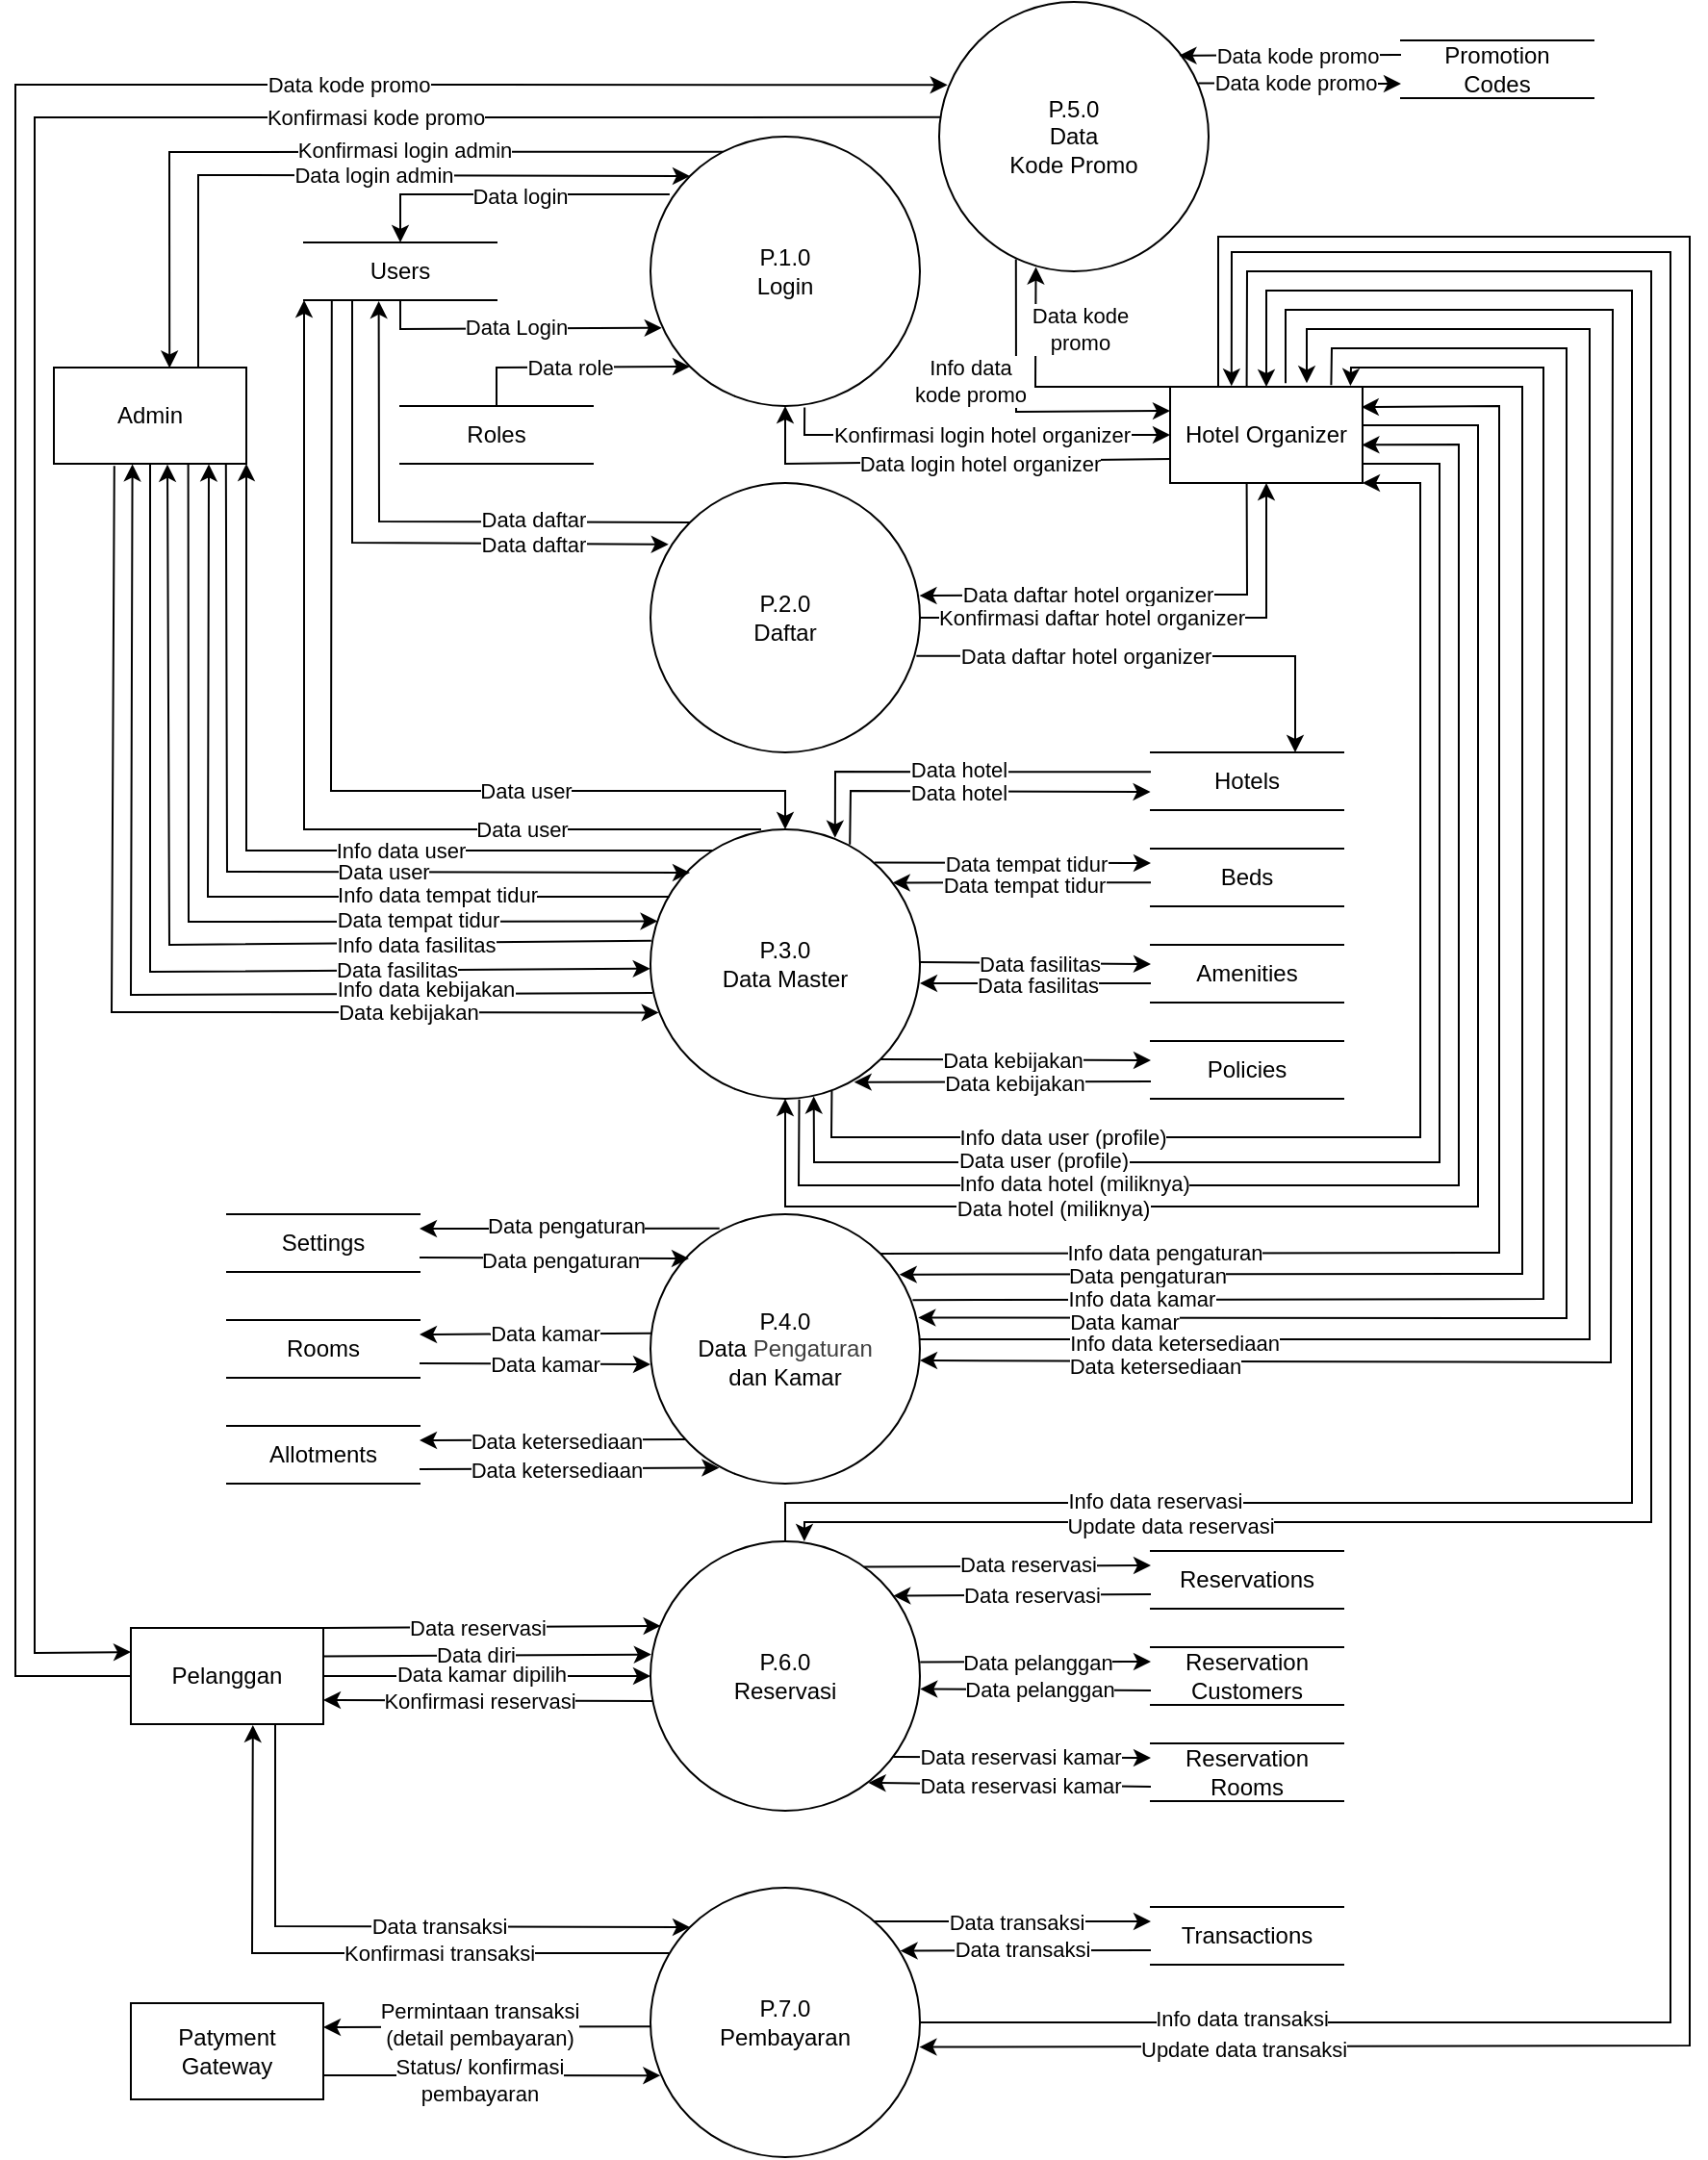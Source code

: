 <mxfile>
    <diagram id="NsdAzAzA97Gr1-mYg51P" name="Page-1">
        <mxGraphModel dx="990" dy="517" grid="1" gridSize="10" guides="1" tooltips="1" connect="1" arrows="1" fold="1" page="1" pageScale="1" pageWidth="850" pageHeight="1100" math="0" shadow="0">
            <root>
                <mxCell id="0"/>
                <mxCell id="1" parent="0"/>
                <mxCell id="2" value="P.1.0&lt;div&gt;Login&lt;/div&gt;" style="shape=ellipse;html=1;dashed=0;whiteSpace=wrap;aspect=fixed;perimeter=ellipsePerimeter;" parent="1" vertex="1">
                    <mxGeometry x="340" y="80" width="140" height="140" as="geometry"/>
                </mxCell>
                <mxCell id="3" value="P.3.0&lt;div&gt;Data Master&lt;/div&gt;" style="shape=ellipse;html=1;dashed=0;whiteSpace=wrap;aspect=fixed;perimeter=ellipsePerimeter;" parent="1" vertex="1">
                    <mxGeometry x="340" y="440" width="140" height="140" as="geometry"/>
                </mxCell>
                <mxCell id="4" value="P.4.0&lt;div&gt;Data&amp;nbsp;&lt;span style=&quot;color: rgb(63, 63, 63); background-color: transparent;&quot;&gt;Pengaturan&lt;/span&gt;&lt;/div&gt;&lt;div&gt;dan Kamar&lt;/div&gt;" style="shape=ellipse;html=1;dashed=0;whiteSpace=wrap;aspect=fixed;perimeter=ellipsePerimeter;" parent="1" vertex="1">
                    <mxGeometry x="340" y="640" width="140" height="140" as="geometry"/>
                </mxCell>
                <mxCell id="5" value="P.5.0&lt;div&gt;Data&lt;/div&gt;&lt;div&gt;Kode Promo&lt;/div&gt;" style="shape=ellipse;html=1;dashed=0;whiteSpace=wrap;aspect=fixed;perimeter=ellipsePerimeter;" parent="1" vertex="1">
                    <mxGeometry x="490" y="10" width="140" height="140" as="geometry"/>
                </mxCell>
                <mxCell id="7" value="P.6.0&lt;div&gt;Reservasi&lt;/div&gt;" style="shape=ellipse;html=1;dashed=0;whiteSpace=wrap;aspect=fixed;perimeter=ellipsePerimeter;" parent="1" vertex="1">
                    <mxGeometry x="340" y="810" width="140" height="140" as="geometry"/>
                </mxCell>
                <mxCell id="8" value="P.7.0&lt;div&gt;Pembayaran&lt;/div&gt;" style="shape=ellipse;html=1;dashed=0;whiteSpace=wrap;aspect=fixed;perimeter=ellipsePerimeter;" parent="1" vertex="1">
                    <mxGeometry x="340" y="990" width="140" height="140" as="geometry"/>
                </mxCell>
                <mxCell id="9" value="Users" style="html=1;dashed=0;whiteSpace=wrap;shape=partialRectangle;right=0;left=0;" parent="1" vertex="1">
                    <mxGeometry x="160" y="135" width="100" height="30" as="geometry"/>
                </mxCell>
                <mxCell id="10" value="" style="endArrow=classic;html=1;rounded=0;curved=0;jumpStyle=arc;entryX=0.5;entryY=0;entryDx=0;entryDy=0;exitX=0.071;exitY=0.214;exitDx=0;exitDy=0;exitPerimeter=0;" parent="1" source="2" target="9" edge="1">
                    <mxGeometry width="50" height="50" relative="1" as="geometry">
                        <mxPoint x="320" y="90" as="sourcePoint"/>
                        <mxPoint x="235" y="40" as="targetPoint"/>
                        <Array as="points">
                            <mxPoint x="210" y="110"/>
                        </Array>
                    </mxGeometry>
                </mxCell>
                <mxCell id="29" value="Data login" style="edgeLabel;html=1;align=center;verticalAlign=middle;resizable=0;points=[];" parent="10" vertex="1" connectable="0">
                    <mxGeometry x="-0.048" y="1" relative="1" as="geometry">
                        <mxPoint as="offset"/>
                    </mxGeometry>
                </mxCell>
                <mxCell id="11" value="" style="endArrow=classic;html=1;rounded=0;curved=0;jumpStyle=arc;exitX=0.5;exitY=1;exitDx=0;exitDy=0;entryX=0.042;entryY=0.71;entryDx=0;entryDy=0;entryPerimeter=0;" parent="1" source="9" target="2" edge="1">
                    <mxGeometry width="50" height="50" relative="1" as="geometry">
                        <mxPoint x="240" y="210" as="sourcePoint"/>
                        <mxPoint x="290" y="160" as="targetPoint"/>
                        <Array as="points">
                            <mxPoint x="210" y="180"/>
                        </Array>
                    </mxGeometry>
                </mxCell>
                <mxCell id="30" value="Data Login" style="edgeLabel;html=1;align=center;verticalAlign=middle;resizable=0;points=[];" parent="11" vertex="1" connectable="0">
                    <mxGeometry x="-0.111" y="1" relative="1" as="geometry">
                        <mxPoint x="8" as="offset"/>
                    </mxGeometry>
                </mxCell>
                <mxCell id="12" value="" style="endArrow=classic;html=1;rounded=0;curved=0;jumpStyle=arc;entryX=0.388;entryY=1.016;entryDx=0;entryDy=0;entryPerimeter=0;exitX=0;exitY=0;exitDx=0;exitDy=0;" parent="1" source="31" target="9" edge="1">
                    <mxGeometry width="50" height="50" relative="1" as="geometry">
                        <mxPoint x="220" y="280" as="sourcePoint"/>
                        <mxPoint x="270" y="230" as="targetPoint"/>
                        <Array as="points">
                            <mxPoint x="199" y="280"/>
                        </Array>
                    </mxGeometry>
                </mxCell>
                <mxCell id="33" value="Data daftar" style="edgeLabel;html=1;align=center;verticalAlign=middle;resizable=0;points=[];" parent="12" vertex="1" connectable="0">
                    <mxGeometry x="-0.185" y="-1" relative="1" as="geometry">
                        <mxPoint x="31" as="offset"/>
                    </mxGeometry>
                </mxCell>
                <mxCell id="13" value="" style="endArrow=classic;html=1;rounded=0;curved=0;jumpStyle=arc;entryX=0.067;entryY=0.228;entryDx=0;entryDy=0;entryPerimeter=0;exitX=0.25;exitY=1;exitDx=0;exitDy=0;" parent="1" source="9" target="31" edge="1">
                    <mxGeometry width="50" height="50" relative="1" as="geometry">
                        <mxPoint x="185" y="170" as="sourcePoint"/>
                        <mxPoint x="345.74" y="290.2" as="targetPoint"/>
                        <Array as="points">
                            <mxPoint x="185" y="291"/>
                        </Array>
                    </mxGeometry>
                </mxCell>
                <mxCell id="34" value="Data daftar" style="edgeLabel;html=1;align=center;verticalAlign=middle;resizable=0;points=[];" parent="13" vertex="1" connectable="0">
                    <mxGeometry x="0.308" relative="1" as="geometry">
                        <mxPoint x="30" as="offset"/>
                    </mxGeometry>
                </mxCell>
                <mxCell id="14" value="" style="endArrow=classic;html=1;rounded=0;curved=0;jumpStyle=arc;exitX=0.75;exitY=0;exitDx=0;exitDy=0;entryX=0;entryY=0;entryDx=0;entryDy=0;" parent="1" source="35" target="2" edge="1">
                    <mxGeometry width="50" height="50" relative="1" as="geometry">
                        <mxPoint x="30" y="90" as="sourcePoint"/>
                        <mxPoint x="80" y="40" as="targetPoint"/>
                        <Array as="points">
                            <mxPoint x="105" y="100"/>
                        </Array>
                    </mxGeometry>
                </mxCell>
                <mxCell id="36" value="Data login admin" style="edgeLabel;html=1;align=center;verticalAlign=middle;resizable=0;points=[];" parent="14" vertex="1" connectable="0">
                    <mxGeometry x="-0.144" relative="1" as="geometry">
                        <mxPoint x="39" as="offset"/>
                    </mxGeometry>
                </mxCell>
                <mxCell id="15" value="" style="endArrow=classic;html=1;rounded=0;curved=0;jumpStyle=arc;exitX=0.269;exitY=0.042;exitDx=0;exitDy=0;exitPerimeter=0;entryX=0.601;entryY=0.005;entryDx=0;entryDy=0;entryPerimeter=0;" parent="1" target="35" edge="1">
                    <mxGeometry width="50" height="50" relative="1" as="geometry">
                        <mxPoint x="377.66" y="87.88" as="sourcePoint"/>
                        <mxPoint x="80" y="202" as="targetPoint"/>
                        <Array as="points">
                            <mxPoint x="90" y="88"/>
                        </Array>
                    </mxGeometry>
                </mxCell>
                <mxCell id="37" value="Konfirmasi login admin" style="edgeLabel;html=1;align=center;verticalAlign=middle;resizable=0;points=[];" parent="15" vertex="1" connectable="0">
                    <mxGeometry x="0.036" y="-1" relative="1" as="geometry">
                        <mxPoint x="41" as="offset"/>
                    </mxGeometry>
                </mxCell>
                <mxCell id="16" value="" style="endArrow=classic;html=1;rounded=0;curved=0;jumpStyle=arc;exitX=0;exitY=0.75;exitDx=0;exitDy=0;entryX=0.5;entryY=1;entryDx=0;entryDy=0;" parent="1" source="38" target="2" edge="1">
                    <mxGeometry width="50" height="50" relative="1" as="geometry">
                        <mxPoint x="560" y="150" as="sourcePoint"/>
                        <mxPoint x="610" y="100" as="targetPoint"/>
                        <Array as="points">
                            <mxPoint x="410" y="250"/>
                        </Array>
                    </mxGeometry>
                </mxCell>
                <mxCell id="39" value="Data login hotel organizer" style="edgeLabel;html=1;align=center;verticalAlign=middle;resizable=0;points=[];" parent="16" vertex="1" connectable="0">
                    <mxGeometry x="0.564" relative="1" as="geometry">
                        <mxPoint x="81" as="offset"/>
                    </mxGeometry>
                </mxCell>
                <mxCell id="17" value="" style="endArrow=classic;html=1;rounded=0;curved=0;jumpStyle=arc;exitX=0.572;exitY=1.005;exitDx=0;exitDy=0;exitPerimeter=0;entryX=0;entryY=0.5;entryDx=0;entryDy=0;" parent="1" source="2" target="38" edge="1">
                    <mxGeometry width="50" height="50" relative="1" as="geometry">
                        <mxPoint x="474.58" y="139.36" as="sourcePoint"/>
                        <mxPoint x="645" y="210" as="targetPoint"/>
                        <Array as="points">
                            <mxPoint x="420" y="235"/>
                        </Array>
                    </mxGeometry>
                </mxCell>
                <mxCell id="40" value="Konfirmasi login hotel organizer" style="edgeLabel;html=1;align=center;verticalAlign=middle;resizable=0;points=[];" parent="17" vertex="1" connectable="0">
                    <mxGeometry x="-0.62" y="1" relative="1" as="geometry">
                        <mxPoint x="67" y="1" as="offset"/>
                    </mxGeometry>
                </mxCell>
                <mxCell id="18" value="" style="endArrow=classic;html=1;rounded=0;curved=0;jumpStyle=arc;exitX=0.398;exitY=1.015;exitDx=0;exitDy=0;entryX=0.998;entryY=0.418;entryDx=0;entryDy=0;exitPerimeter=0;entryPerimeter=0;" parent="1" target="31" edge="1">
                    <mxGeometry width="50" height="50" relative="1" as="geometry">
                        <mxPoint x="649.8" y="259.75" as="sourcePoint"/>
                        <mxPoint x="480.14" y="317.94" as="targetPoint"/>
                        <Array as="points">
                            <mxPoint x="650" y="318"/>
                        </Array>
                    </mxGeometry>
                </mxCell>
                <mxCell id="41" value="Data daftar hotel organizer" style="edgeLabel;html=1;align=center;verticalAlign=middle;resizable=0;points=[];" parent="18" vertex="1" connectable="0">
                    <mxGeometry x="0.153" y="-1" relative="1" as="geometry">
                        <mxPoint x="-10" y="1" as="offset"/>
                    </mxGeometry>
                </mxCell>
                <mxCell id="20" value="" style="endArrow=classic;html=1;rounded=0;curved=0;jumpStyle=arc;entryX=0.5;entryY=1;entryDx=0;entryDy=0;exitX=1;exitY=0.5;exitDx=0;exitDy=0;" parent="1" source="31" target="38" edge="1">
                    <mxGeometry width="50" height="50" relative="1" as="geometry">
                        <mxPoint x="420" y="250" as="sourcePoint"/>
                        <mxPoint x="610" y="240.75" as="targetPoint"/>
                        <Array as="points">
                            <mxPoint x="660" y="330"/>
                        </Array>
                    </mxGeometry>
                </mxCell>
                <mxCell id="42" value="&lt;span style=&quot;color: rgb(0, 0, 0);&quot;&gt;Konfirmasi daftar hotel organizer&lt;/span&gt;" style="edgeLabel;html=1;align=center;verticalAlign=middle;resizable=0;points=[];" parent="20" vertex="1" connectable="0">
                    <mxGeometry x="-0.354" y="-1" relative="1" as="geometry">
                        <mxPoint x="8" y="-1" as="offset"/>
                    </mxGeometry>
                </mxCell>
                <mxCell id="21" value="" style="endArrow=classic;html=1;rounded=0;curved=0;jumpStyle=arc;exitX=0.144;exitY=1;exitDx=0;exitDy=0;exitPerimeter=0;entryX=0.5;entryY=0;entryDx=0;entryDy=0;" parent="1" source="9" target="3" edge="1">
                    <mxGeometry width="50" height="50" relative="1" as="geometry">
                        <mxPoint x="180" y="390" as="sourcePoint"/>
                        <mxPoint x="230" y="340" as="targetPoint"/>
                        <Array as="points">
                            <mxPoint x="174" y="420"/>
                            <mxPoint x="410" y="420"/>
                        </Array>
                    </mxGeometry>
                </mxCell>
                <mxCell id="43" value="Data user" style="edgeLabel;html=1;align=center;verticalAlign=middle;resizable=0;points=[];" parent="21" vertex="1" connectable="0">
                    <mxGeometry x="0.311" relative="1" as="geometry">
                        <mxPoint x="21" as="offset"/>
                    </mxGeometry>
                </mxCell>
                <mxCell id="22" value="" style="endArrow=classic;html=1;rounded=0;curved=0;jumpStyle=arc;entryX=1;entryY=1;entryDx=0;entryDy=0;exitX=0.673;exitY=0.971;exitDx=0;exitDy=0;exitPerimeter=0;" parent="1" source="3" target="38" edge="1">
                    <mxGeometry width="50" height="50" relative="1" as="geometry">
                        <mxPoint x="434" y="580" as="sourcePoint"/>
                        <mxPoint x="530" y="620" as="targetPoint"/>
                        <Array as="points">
                            <mxPoint x="434" y="600"/>
                            <mxPoint x="740" y="600"/>
                            <mxPoint x="740" y="260"/>
                        </Array>
                    </mxGeometry>
                </mxCell>
                <mxCell id="121" value="Info data user (profile)" style="edgeLabel;html=1;align=center;verticalAlign=middle;resizable=0;points=[];" parent="22" vertex="1" connectable="0">
                    <mxGeometry x="-0.588" relative="1" as="geometry">
                        <mxPoint as="offset"/>
                    </mxGeometry>
                </mxCell>
                <mxCell id="23" value="" style="endArrow=classic;html=1;rounded=0;curved=0;jumpStyle=arc;exitX=1;exitY=0.799;exitDx=0;exitDy=0;entryX=0.606;entryY=0.991;entryDx=0;entryDy=0;entryPerimeter=0;exitPerimeter=0;" parent="1" source="38" target="3" edge="1">
                    <mxGeometry width="50" height="50" relative="1" as="geometry">
                        <mxPoint x="715" y="238" as="sourcePoint"/>
                        <mxPoint x="424.84" y="580.34" as="targetPoint"/>
                        <Array as="points">
                            <mxPoint x="750" y="250"/>
                            <mxPoint x="750" y="613"/>
                            <mxPoint x="425" y="613"/>
                        </Array>
                    </mxGeometry>
                </mxCell>
                <mxCell id="122" value="Data user (profile)" style="edgeLabel;html=1;align=center;verticalAlign=middle;resizable=0;points=[];" parent="23" vertex="1" connectable="0">
                    <mxGeometry x="0.632" relative="1" as="geometry">
                        <mxPoint x="13" y="-1" as="offset"/>
                    </mxGeometry>
                </mxCell>
                <mxCell id="24" value="" style="endArrow=classic;html=1;rounded=0;curved=0;jumpStyle=arc;entryX=0.924;entryY=0.238;entryDx=0;entryDy=0;entryPerimeter=0;exitX=1;exitY=0;exitDx=0;exitDy=0;" parent="1" source="38" edge="1">
                    <mxGeometry width="50" height="50" relative="1" as="geometry">
                        <mxPoint x="813" y="128" as="sourcePoint"/>
                        <mxPoint x="469.36" y="671.32" as="targetPoint"/>
                        <Array as="points">
                            <mxPoint x="793" y="210"/>
                            <mxPoint x="793" y="671"/>
                        </Array>
                    </mxGeometry>
                </mxCell>
                <mxCell id="165" value="Data pengaturan" style="edgeLabel;html=1;align=center;verticalAlign=middle;resizable=0;points=[];" parent="24" vertex="1" connectable="0">
                    <mxGeometry x="0.755" y="-1" relative="1" as="geometry">
                        <mxPoint x="22" y="2" as="offset"/>
                    </mxGeometry>
                </mxCell>
                <mxCell id="25" value="" style="endArrow=classic;html=1;rounded=0;curved=0;jumpStyle=arc;entryX=0.5;entryY=0;entryDx=0;entryDy=0;exitX=0.5;exitY=0;exitDx=0;exitDy=0;" parent="1" source="7" target="38" edge="1">
                    <mxGeometry width="50" height="50" relative="1" as="geometry">
                        <mxPoint x="850" y="800" as="sourcePoint"/>
                        <mxPoint x="1080" y="160" as="targetPoint"/>
                        <Array as="points">
                            <mxPoint x="410" y="790"/>
                            <mxPoint x="850" y="790"/>
                            <mxPoint x="850" y="160"/>
                            <mxPoint x="660" y="160"/>
                        </Array>
                    </mxGeometry>
                </mxCell>
                <mxCell id="200" value="Info data reservasi" style="edgeLabel;html=1;align=center;verticalAlign=middle;resizable=0;points=[];" parent="25" vertex="1" connectable="0">
                    <mxGeometry x="-0.731" y="1" relative="1" as="geometry">
                        <mxPoint x="33" as="offset"/>
                    </mxGeometry>
                </mxCell>
                <mxCell id="26" value="" style="endArrow=classic;html=1;rounded=0;curved=0;jumpStyle=arc;exitX=0.25;exitY=0;exitDx=0;exitDy=0;entryX=0.998;entryY=0.577;entryDx=0;entryDy=0;entryPerimeter=0;" parent="1" edge="1">
                    <mxGeometry width="50" height="50" relative="1" as="geometry">
                        <mxPoint x="635" y="215" as="sourcePoint"/>
                        <mxPoint x="479.72" y="1072.78" as="targetPoint"/>
                        <Array as="points">
                            <mxPoint x="635" y="132"/>
                            <mxPoint x="880" y="132"/>
                            <mxPoint x="880" y="1072"/>
                        </Array>
                    </mxGeometry>
                </mxCell>
                <mxCell id="220" value="Update data transaksi" style="edgeLabel;html=1;align=center;verticalAlign=middle;resizable=0;points=[];" parent="26" vertex="1" connectable="0">
                    <mxGeometry x="0.833" y="-2" relative="1" as="geometry">
                        <mxPoint x="29" y="3" as="offset"/>
                    </mxGeometry>
                </mxCell>
                <mxCell id="31" value="P.2.0&lt;div&gt;Daftar&lt;/div&gt;" style="shape=ellipse;html=1;dashed=0;whiteSpace=wrap;aspect=fixed;perimeter=ellipsePerimeter;" parent="1" vertex="1">
                    <mxGeometry x="340" y="260" width="140" height="140" as="geometry"/>
                </mxCell>
                <mxCell id="35" value="Admin" style="html=1;dashed=0;whiteSpace=wrap;" parent="1" vertex="1">
                    <mxGeometry x="30" y="200" width="100" height="50" as="geometry"/>
                </mxCell>
                <mxCell id="38" value="Hotel Organizer" style="html=1;dashed=0;whiteSpace=wrap;" parent="1" vertex="1">
                    <mxGeometry x="610" y="210" width="100" height="50" as="geometry"/>
                </mxCell>
                <mxCell id="44" value="" style="endArrow=classic;html=1;rounded=0;curved=0;jumpStyle=arc;entryX=0;entryY=1;entryDx=0;entryDy=0;exitX=0.432;exitY=0;exitDx=0;exitDy=0;exitPerimeter=0;" parent="1" target="9" edge="1">
                    <mxGeometry width="50" height="50" relative="1" as="geometry">
                        <mxPoint x="397.48" y="440" as="sourcePoint"/>
                        <mxPoint x="167.8" y="165.18" as="targetPoint"/>
                        <Array as="points">
                            <mxPoint x="160" y="440"/>
                        </Array>
                    </mxGeometry>
                </mxCell>
                <mxCell id="87" value="&lt;span style=&quot;color: rgb(0, 0, 0);&quot;&gt;Data user&lt;/span&gt;" style="edgeLabel;html=1;align=center;verticalAlign=middle;resizable=0;points=[];" parent="44" vertex="1" connectable="0">
                    <mxGeometry x="-0.494" relative="1" as="geometry">
                        <mxPoint x="5" as="offset"/>
                    </mxGeometry>
                </mxCell>
                <mxCell id="45" value="" style="endArrow=classic;html=1;rounded=0;curved=0;jumpStyle=arc;exitX=0.001;exitY=0.338;exitDx=0;exitDy=0;entryX=0.685;entryY=0.031;entryDx=0;entryDy=0;entryPerimeter=0;exitPerimeter=0;" parent="1" source="90" target="3" edge="1">
                    <mxGeometry width="50" height="50" relative="1" as="geometry">
                        <mxPoint x="500" y="410" as="sourcePoint"/>
                        <mxPoint x="550" y="360" as="targetPoint"/>
                        <Array as="points">
                            <mxPoint x="560" y="410"/>
                            <mxPoint x="436" y="410"/>
                        </Array>
                    </mxGeometry>
                </mxCell>
                <mxCell id="91" value="Data hotel" style="edgeLabel;html=1;align=center;verticalAlign=middle;resizable=0;points=[];" parent="45" vertex="1" connectable="0">
                    <mxGeometry x="0.426" y="-1" relative="1" as="geometry">
                        <mxPoint x="41" as="offset"/>
                    </mxGeometry>
                </mxCell>
                <mxCell id="46" value="" style="endArrow=classic;html=1;rounded=0;curved=0;jumpStyle=arc;exitX=0.5;exitY=0;exitDx=0;exitDy=0;entryX=0;entryY=1;entryDx=0;entryDy=0;" parent="1" source="124" target="2" edge="1">
                    <mxGeometry width="50" height="50" relative="1" as="geometry">
                        <mxPoint x="280" y="230" as="sourcePoint"/>
                        <mxPoint x="330" y="180" as="targetPoint"/>
                        <Array as="points">
                            <mxPoint x="260" y="200"/>
                        </Array>
                    </mxGeometry>
                </mxCell>
                <mxCell id="125" value="Data role" style="edgeLabel;html=1;align=center;verticalAlign=middle;resizable=0;points=[];" parent="46" vertex="1" connectable="0">
                    <mxGeometry x="-0.05" relative="1" as="geometry">
                        <mxPoint x="1" as="offset"/>
                    </mxGeometry>
                </mxCell>
                <mxCell id="50" value="" style="endArrow=classic;html=1;rounded=0;curved=0;jumpStyle=arc;entryX=1;entryY=1;entryDx=0;entryDy=0;exitX=0.23;exitY=0.079;exitDx=0;exitDy=0;exitPerimeter=0;" parent="1" source="3" target="35" edge="1">
                    <mxGeometry width="50" height="50" relative="1" as="geometry">
                        <mxPoint x="369.54" y="451.08" as="sourcePoint"/>
                        <mxPoint x="119.8" y="251.7" as="targetPoint"/>
                        <Array as="points">
                            <mxPoint x="130" y="451"/>
                        </Array>
                    </mxGeometry>
                </mxCell>
                <mxCell id="88" value="Info data user" style="edgeLabel;html=1;align=center;verticalAlign=middle;resizable=0;points=[];" parent="50" vertex="1" connectable="0">
                    <mxGeometry x="-0.352" relative="1" as="geometry">
                        <mxPoint x="-19" as="offset"/>
                    </mxGeometry>
                </mxCell>
                <mxCell id="51" value="" style="endArrow=classic;html=1;rounded=0;curved=0;jumpStyle=arc;entryX=0;entryY=0.25;entryDx=0;entryDy=0;exitX=0.831;exitY=0.123;exitDx=0;exitDy=0;exitPerimeter=0;" parent="1" source="3" target="93" edge="1">
                    <mxGeometry width="50" height="50" relative="1" as="geometry">
                        <mxPoint x="510" y="520" as="sourcePoint"/>
                        <mxPoint x="560" y="470" as="targetPoint"/>
                    </mxGeometry>
                </mxCell>
                <mxCell id="94" value="&lt;span style=&quot;color: rgb(0, 0, 0);&quot;&gt;Data tempat tidur&lt;/span&gt;" style="edgeLabel;html=1;align=center;verticalAlign=middle;resizable=0;points=[];" parent="51" vertex="1" connectable="0">
                    <mxGeometry x="-0.159" relative="1" as="geometry">
                        <mxPoint x="18" as="offset"/>
                    </mxGeometry>
                </mxCell>
                <mxCell id="52" value="" style="endArrow=classic;html=1;rounded=0;curved=0;jumpStyle=arc;entryX=0.319;entryY=-0.008;entryDx=0;entryDy=0;entryPerimeter=0;exitX=1;exitY=0.5;exitDx=0;exitDy=0;" parent="1" source="8" target="38" edge="1">
                    <mxGeometry width="50" height="50" relative="1" as="geometry">
                        <mxPoint x="1010" y="260" as="sourcePoint"/>
                        <mxPoint x="1090" y="170" as="targetPoint"/>
                        <Array as="points">
                            <mxPoint x="870" y="1060"/>
                            <mxPoint x="870" y="140"/>
                            <mxPoint x="642" y="140"/>
                        </Array>
                    </mxGeometry>
                </mxCell>
                <mxCell id="219" value="Info data transaksi" style="edgeLabel;html=1;align=center;verticalAlign=middle;resizable=0;points=[];" parent="52" vertex="1" connectable="0">
                    <mxGeometry x="-0.802" y="2" relative="1" as="geometry">
                        <mxPoint x="8" as="offset"/>
                    </mxGeometry>
                </mxCell>
                <mxCell id="53" value="" style="endArrow=classic;html=1;rounded=0;curved=0;jumpStyle=arc;entryX=-0.001;entryY=0.517;entryDx=0;entryDy=0;exitX=0.5;exitY=1;exitDx=0;exitDy=0;entryPerimeter=0;" parent="1" source="35" target="3" edge="1">
                    <mxGeometry width="50" height="50" relative="1" as="geometry">
                        <mxPoint x="80" y="254" as="sourcePoint"/>
                        <mxPoint x="340.0" y="514" as="targetPoint"/>
                        <Array as="points">
                            <mxPoint x="80" y="514"/>
                        </Array>
                    </mxGeometry>
                </mxCell>
                <mxCell id="110" value="Data fasilitas" style="edgeLabel;html=1;align=center;verticalAlign=middle;resizable=0;points=[];" parent="53" vertex="1" connectable="0">
                    <mxGeometry x="0.433" y="1" relative="1" as="geometry">
                        <mxPoint x="16" as="offset"/>
                    </mxGeometry>
                </mxCell>
                <mxCell id="56" value="" style="endArrow=classic;html=1;rounded=0;curved=0;jumpStyle=arc;exitX=0.74;exitY=0.056;exitDx=0;exitDy=0;exitPerimeter=0;entryX=-0.002;entryY=0.685;entryDx=0;entryDy=0;entryPerimeter=0;" parent="1" source="3" target="90" edge="1">
                    <mxGeometry width="50" height="50" relative="1" as="geometry">
                        <mxPoint x="530" y="450" as="sourcePoint"/>
                        <mxPoint x="580" y="400" as="targetPoint"/>
                        <Array as="points">
                            <mxPoint x="444" y="420"/>
                        </Array>
                    </mxGeometry>
                </mxCell>
                <mxCell id="92" value="Data hotel" style="edgeLabel;html=1;align=center;verticalAlign=middle;resizable=0;points=[];" parent="56" vertex="1" connectable="0">
                    <mxGeometry x="-0.431" y="-1" relative="1" as="geometry">
                        <mxPoint x="32" as="offset"/>
                    </mxGeometry>
                </mxCell>
                <mxCell id="57" value="" style="endArrow=classic;html=1;rounded=0;curved=0;jumpStyle=arc;exitX=0;exitY=0.25;exitDx=0;exitDy=0;entryX=0.891;entryY=0.199;entryDx=0;entryDy=0;entryPerimeter=0;" parent="1" source="178" target="5" edge="1">
                    <mxGeometry width="50" height="50" relative="1" as="geometry">
                        <mxPoint x="1100" y="80" as="sourcePoint"/>
                        <mxPoint x="952.4" y="38.2" as="targetPoint"/>
                    </mxGeometry>
                </mxCell>
                <mxCell id="179" value="Data kode promo" style="edgeLabel;html=1;align=center;verticalAlign=middle;resizable=0;points=[];" parent="57" vertex="1" connectable="0">
                    <mxGeometry x="-0.315" relative="1" as="geometry">
                        <mxPoint x="-15" as="offset"/>
                    </mxGeometry>
                </mxCell>
                <mxCell id="58" value="" style="endArrow=classic;html=1;rounded=0;curved=0;jumpStyle=arc;exitX=0.698;exitY=0.99;exitDx=0;exitDy=0;exitPerimeter=0;entryX=0.027;entryY=0.341;entryDx=0;entryDy=0;entryPerimeter=0;" parent="1" source="35" target="3" edge="1">
                    <mxGeometry width="50" height="50" relative="1" as="geometry">
                        <mxPoint x="98.5" y="228.8" as="sourcePoint"/>
                        <mxPoint x="340" y="488" as="targetPoint"/>
                        <Array as="points">
                            <mxPoint x="100" y="488"/>
                        </Array>
                    </mxGeometry>
                </mxCell>
                <mxCell id="101" value="&lt;span style=&quot;color: rgb(0, 0, 0);&quot;&gt;Data tempat tidur&lt;/span&gt;" style="edgeLabel;html=1;align=center;verticalAlign=middle;resizable=0;points=[];" parent="58" vertex="1" connectable="0">
                    <mxGeometry x="0.451" y="1" relative="1" as="geometry">
                        <mxPoint x="7" as="offset"/>
                    </mxGeometry>
                </mxCell>
                <mxCell id="62" value="" style="endArrow=classic;html=1;rounded=0;curved=0;jumpStyle=arc;entryX=0.805;entryY=1.004;entryDx=0;entryDy=0;entryPerimeter=0;" parent="1" target="35" edge="1">
                    <mxGeometry width="50" height="50" relative="1" as="geometry">
                        <mxPoint x="350" y="475" as="sourcePoint"/>
                        <mxPoint x="110.5" y="255.95" as="targetPoint"/>
                        <Array as="points">
                            <mxPoint x="110" y="475"/>
                        </Array>
                    </mxGeometry>
                </mxCell>
                <mxCell id="100" value="Info data tempat tidur" style="edgeLabel;html=1;align=center;verticalAlign=middle;resizable=0;points=[];" parent="62" vertex="1" connectable="0">
                    <mxGeometry x="0.135" y="-1" relative="1" as="geometry">
                        <mxPoint x="118" y="23" as="offset"/>
                    </mxGeometry>
                </mxCell>
                <mxCell id="63" value="" style="endArrow=classic;html=1;rounded=0;curved=0;jumpStyle=arc;entryX=0.899;entryY=0.198;entryDx=0;entryDy=0;entryPerimeter=0;exitX=0.001;exitY=0.587;exitDx=0;exitDy=0;exitPerimeter=0;" parent="1" source="93" target="3" edge="1">
                    <mxGeometry width="50" height="50" relative="1" as="geometry">
                        <mxPoint x="540" y="560" as="sourcePoint"/>
                        <mxPoint x="590" y="510" as="targetPoint"/>
                    </mxGeometry>
                </mxCell>
                <mxCell id="96" value="&lt;span style=&quot;font-family: monospace; font-size: 0px; text-align: start; background-color: rgb(251, 251, 251);&quot;&gt;%3CmxGraphModel%3E%3Croot%3E%3CmxCell%20id%3D%220%22%2F%3E%3CmxCell%20id%3D%221%22%20parent%3D%220%22%2F%3E%3CmxCell%20id%3D%222%22%20value%3D%22%26lt%3Bspan%20style%3D%26quot%3Bcolor%3A%20rgb(0%2C%200%2C%200)%3B%26quot%3B%26gt%3BData%20tempat%20tidur%26lt%3B%2Fspan%26gt%3B%22%20style%3D%22edgeLabel%3Bhtml%3D1%3Balign%3Dcenter%3BverticalAlign%3Dmiddle%3Bresizable%3D0%3Bpoints%3D%5B%5D%3B%22%20vertex%3D%221%22%20connectable%3D%220%22%20parent%3D%221%22%3E%3CmxGeometry%20x%3D%22529.725%22%20y%3D%22457.338%22%20as%3D%22geometry%22%2F%3E%3C%2FmxCell%3E%3C%2Froot%3E%3C%2FmxGraphModel%3E&lt;/span&gt;" style="edgeLabel;html=1;align=center;verticalAlign=middle;resizable=0;points=[];" parent="63" vertex="1" connectable="0">
                    <mxGeometry x="-0.093" y="-1" relative="1" as="geometry">
                        <mxPoint as="offset"/>
                    </mxGeometry>
                </mxCell>
                <mxCell id="97" value="&lt;span style=&quot;font-family: monospace; font-size: 0px; text-align: start; background-color: rgb(251, 251, 251);&quot;&gt;%3CmxGraphModel%3E%3Croot%3E%3CmxCell%20id%3D%220%22%2F%3E%3CmxCell%20id%3D%221%22%20parent%3D%220%22%2F%3E%3CmxCell%20id%3D%222%22%20value%3D%22%26lt%3Bspan%20style%3D%26quot%3Bcolor%3A%20rgb(0%2C%200%2C%200)%3B%26quot%3B%26gt%3BData%20tempat%20tidur%26lt%3B%2Fspan%26gt%3B%22%20style%3D%22edgeLabel%3Bhtml%3D1%3Balign%3Dcenter%3BverticalAlign%3Dmiddle%3Bresizable%3D0%3Bpoints%3D%5B%5D%3B%22%20vertex%3D%221%22%20connectable%3D%220%22%20parent%3D%221%22%3E%3CmxGeometry%20x%3D%22529.725%22%20y%3D%22457.338%22%20as%3D%22geometry%22%2F%3E%3C%2FmxCell%3E%3C%2Froot%3E%3C%2FmxGraphModel%3E&lt;/span&gt;" style="edgeLabel;html=1;align=center;verticalAlign=middle;resizable=0;points=[];" parent="63" vertex="1" connectable="0">
                    <mxGeometry x="-0.064" relative="1" as="geometry">
                        <mxPoint as="offset"/>
                    </mxGeometry>
                </mxCell>
                <mxCell id="98" value="&lt;span style=&quot;color: rgb(0, 0, 0);&quot;&gt;Data tempat tidur&lt;/span&gt;" style="edgeLabel;html=1;align=center;verticalAlign=middle;resizable=0;points=[];" parent="63" vertex="1" connectable="0">
                    <mxGeometry x="-0.061" y="1" relative="1" as="geometry">
                        <mxPoint x="-3" as="offset"/>
                    </mxGeometry>
                </mxCell>
                <mxCell id="68" value="" style="endArrow=classic;html=1;rounded=0;curved=0;jumpStyle=arc;entryX=0;entryY=0;entryDx=0;entryDy=0;exitX=0.894;exitY=0.952;exitDx=0;exitDy=0;exitPerimeter=0;" parent="1" edge="1">
                    <mxGeometry width="50" height="50" relative="1" as="geometry">
                        <mxPoint x="119.4" y="249.6" as="sourcePoint"/>
                        <mxPoint x="360.503" y="462.503" as="targetPoint"/>
                        <Array as="points">
                            <mxPoint x="120" y="462"/>
                        </Array>
                    </mxGeometry>
                </mxCell>
                <mxCell id="89" value="&lt;span style=&quot;color: rgb(0, 0, 0);&quot;&gt;Data user&lt;/span&gt;" style="edgeLabel;html=1;align=center;verticalAlign=middle;resizable=0;points=[];" parent="68" vertex="1" connectable="0">
                    <mxGeometry x="0.039" relative="1" as="geometry">
                        <mxPoint x="58" as="offset"/>
                    </mxGeometry>
                </mxCell>
                <mxCell id="71" value="" style="endArrow=classic;html=1;rounded=0;curved=0;jumpStyle=arc;entryX=1;entryY=0.25;entryDx=0;entryDy=0;exitX=0.131;exitY=0.836;exitDx=0;exitDy=0;exitPerimeter=0;" parent="1" source="4" target="129" edge="1">
                    <mxGeometry width="50" height="50" relative="1" as="geometry">
                        <mxPoint x="260" y="900" as="sourcePoint"/>
                        <mxPoint x="310" y="850" as="targetPoint"/>
                    </mxGeometry>
                </mxCell>
                <mxCell id="162" value="Data ketersediaan" style="edgeLabel;html=1;align=center;verticalAlign=middle;resizable=0;points=[];" parent="71" vertex="1" connectable="0">
                    <mxGeometry x="0.445" relative="1" as="geometry">
                        <mxPoint x="32" as="offset"/>
                    </mxGeometry>
                </mxCell>
                <mxCell id="72" value="" style="endArrow=classic;html=1;rounded=0;curved=0;jumpStyle=arc;exitX=1;exitY=0.75;exitDx=0;exitDy=0;" parent="1" source="128" edge="1">
                    <mxGeometry width="50" height="50" relative="1" as="geometry">
                        <mxPoint x="223" y="660.98" as="sourcePoint"/>
                        <mxPoint x="360" y="663" as="targetPoint"/>
                    </mxGeometry>
                </mxCell>
                <mxCell id="132" value="Data pengaturan" style="edgeLabel;html=1;align=center;verticalAlign=middle;resizable=0;points=[];" parent="72" vertex="1" connectable="0">
                    <mxGeometry x="0.037" y="1" relative="1" as="geometry">
                        <mxPoint y="2" as="offset"/>
                    </mxGeometry>
                </mxCell>
                <mxCell id="74" value="" style="endArrow=classic;html=1;rounded=0;curved=0;jumpStyle=arc;exitX=0.314;exitY=1.023;exitDx=0;exitDy=0;entryX=0.031;entryY=0.673;entryDx=0;entryDy=0;entryPerimeter=0;exitPerimeter=0;" parent="1" source="35" edge="1">
                    <mxGeometry width="50" height="50" relative="1" as="geometry">
                        <mxPoint x="55" y="245" as="sourcePoint"/>
                        <mxPoint x="344.34" y="535.22" as="targetPoint"/>
                        <Array as="points">
                            <mxPoint x="60" y="535"/>
                        </Array>
                    </mxGeometry>
                </mxCell>
                <mxCell id="120" value="Data kebijakan" style="edgeLabel;html=1;align=center;verticalAlign=middle;resizable=0;points=[];" parent="74" vertex="1" connectable="0">
                    <mxGeometry x="0.421" y="-1" relative="1" as="geometry">
                        <mxPoint x="34" y="-1" as="offset"/>
                    </mxGeometry>
                </mxCell>
                <mxCell id="76" value="" style="endArrow=classic;html=1;rounded=0;curved=0;jumpStyle=arc;exitX=1;exitY=0.75;exitDx=0;exitDy=0;" parent="1" source="130" edge="1">
                    <mxGeometry width="50" height="50" relative="1" as="geometry">
                        <mxPoint x="220" y="715.5" as="sourcePoint"/>
                        <mxPoint x="340" y="718" as="targetPoint"/>
                    </mxGeometry>
                </mxCell>
                <mxCell id="134" value="Data kamar" style="edgeLabel;html=1;align=center;verticalAlign=middle;resizable=0;points=[];" parent="76" vertex="1" connectable="0">
                    <mxGeometry x="-0.301" y="1" relative="1" as="geometry">
                        <mxPoint x="23" y="1" as="offset"/>
                    </mxGeometry>
                </mxCell>
                <mxCell id="77" value="" style="endArrow=classic;html=1;rounded=0;curved=0;jumpStyle=arc;entryX=1;entryY=0.25;entryDx=0;entryDy=0;exitX=0.256;exitY=0.053;exitDx=0;exitDy=0;exitPerimeter=0;" parent="1" source="4" target="128" edge="1">
                    <mxGeometry width="50" height="50" relative="1" as="geometry">
                        <mxPoint x="369.96" y="650.74" as="sourcePoint"/>
                        <mxPoint x="221.7" y="650.36" as="targetPoint"/>
                    </mxGeometry>
                </mxCell>
                <mxCell id="131" value="Data pengaturan" style="edgeLabel;html=1;align=center;verticalAlign=middle;resizable=0;points=[];" parent="77" vertex="1" connectable="0">
                    <mxGeometry x="0.198" y="-2" relative="1" as="geometry">
                        <mxPoint x="13" as="offset"/>
                    </mxGeometry>
                </mxCell>
                <mxCell id="78" value="" style="endArrow=classic;html=1;rounded=0;curved=0;jumpStyle=arc;exitX=1;exitY=0.75;exitDx=0;exitDy=0;entryX=0.037;entryY=0.697;entryDx=0;entryDy=0;entryPerimeter=0;" parent="1" source="216" target="8" edge="1">
                    <mxGeometry width="50" height="50" relative="1" as="geometry">
                        <mxPoint x="210" y="1180" as="sourcePoint"/>
                        <mxPoint x="260" y="1130" as="targetPoint"/>
                    </mxGeometry>
                </mxCell>
                <mxCell id="218" value="Status/ konfirmasi&lt;div&gt;pembayaran&lt;/div&gt;" style="edgeLabel;html=1;align=center;verticalAlign=middle;resizable=0;points=[];" parent="78" vertex="1" connectable="0">
                    <mxGeometry x="-0.255" y="2" relative="1" as="geometry">
                        <mxPoint x="15" y="4" as="offset"/>
                    </mxGeometry>
                </mxCell>
                <mxCell id="80" value="" style="endArrow=classic;html=1;rounded=0;curved=0;jumpStyle=arc;exitX=0.003;exitY=0.399;exitDx=0;exitDy=0;exitPerimeter=0;entryX=0.59;entryY=1.007;entryDx=0;entryDy=0;entryPerimeter=0;" parent="1" target="35" edge="1">
                    <mxGeometry width="50" height="50" relative="1" as="geometry">
                        <mxPoint x="340.42" y="497.86" as="sourcePoint"/>
                        <mxPoint x="90" y="498" as="targetPoint"/>
                        <Array as="points">
                            <mxPoint x="90" y="500"/>
                        </Array>
                    </mxGeometry>
                </mxCell>
                <mxCell id="109" value="Info data fasilitas" style="edgeLabel;html=1;align=center;verticalAlign=middle;resizable=0;points=[];" parent="80" vertex="1" connectable="0">
                    <mxGeometry x="0.164" y="1" relative="1" as="geometry">
                        <mxPoint x="129" y="40" as="offset"/>
                    </mxGeometry>
                </mxCell>
                <mxCell id="81" value="" style="endArrow=classic;html=1;rounded=0;curved=0;jumpStyle=arc;exitX=0.005;exitY=0.442;exitDx=0;exitDy=0;exitPerimeter=0;entryX=1;entryY=0.25;entryDx=0;entryDy=0;" parent="1" source="4" target="130" edge="1">
                    <mxGeometry width="50" height="50" relative="1" as="geometry">
                        <mxPoint x="340.56" y="703.72" as="sourcePoint"/>
                        <mxPoint x="220" y="703.5" as="targetPoint"/>
                    </mxGeometry>
                </mxCell>
                <mxCell id="133" value="Data kamar" style="edgeLabel;html=1;align=center;verticalAlign=middle;resizable=0;points=[];" parent="81" vertex="1" connectable="0">
                    <mxGeometry x="0.371" y="-1" relative="1" as="geometry">
                        <mxPoint x="27" as="offset"/>
                    </mxGeometry>
                </mxCell>
                <mxCell id="82" value="" style="endArrow=classic;html=1;rounded=0;curved=0;jumpStyle=arc;entryX=0.408;entryY=1.004;entryDx=0;entryDy=0;entryPerimeter=0;exitX=0.008;exitY=0.586;exitDx=0;exitDy=0;exitPerimeter=0;" parent="1" target="35" edge="1">
                    <mxGeometry width="50" height="50" relative="1" as="geometry">
                        <mxPoint x="341.12" y="525.04" as="sourcePoint"/>
                        <mxPoint x="70.9" y="251.35" as="targetPoint"/>
                        <Array as="points">
                            <mxPoint x="70" y="526"/>
                        </Array>
                    </mxGeometry>
                </mxCell>
                <mxCell id="119" value="Info data kebijakan" style="edgeLabel;html=1;align=center;verticalAlign=middle;resizable=0;points=[];" parent="82" vertex="1" connectable="0">
                    <mxGeometry x="0.029" y="1" relative="1" as="geometry">
                        <mxPoint x="154" y="7" as="offset"/>
                    </mxGeometry>
                </mxCell>
                <mxCell id="83" value="" style="endArrow=classic;html=1;rounded=0;curved=0;jumpStyle=arc;entryX=0.255;entryY=0.941;entryDx=0;entryDy=0;entryPerimeter=0;exitX=1;exitY=0.75;exitDx=0;exitDy=0;" parent="1" source="129" target="4" edge="1">
                    <mxGeometry width="50" height="50" relative="1" as="geometry">
                        <mxPoint x="280" y="774" as="sourcePoint"/>
                        <mxPoint x="290" y="830" as="targetPoint"/>
                    </mxGeometry>
                </mxCell>
                <mxCell id="163" value="Data ketersediaan" style="edgeLabel;html=1;align=center;verticalAlign=middle;resizable=0;points=[];" parent="83" vertex="1" connectable="0">
                    <mxGeometry x="-0.439" relative="1" as="geometry">
                        <mxPoint x="27" as="offset"/>
                    </mxGeometry>
                </mxCell>
                <mxCell id="90" value="Hotels" style="html=1;dashed=0;whiteSpace=wrap;shape=partialRectangle;right=0;left=0;" parent="1" vertex="1">
                    <mxGeometry x="600" y="400" width="100" height="30" as="geometry"/>
                </mxCell>
                <mxCell id="93" value="Beds" style="html=1;dashed=0;whiteSpace=wrap;shape=partialRectangle;right=0;left=0;" parent="1" vertex="1">
                    <mxGeometry x="600" y="450" width="100" height="30" as="geometry"/>
                </mxCell>
                <mxCell id="95" value="&lt;span style=&quot;font-family: monospace; font-size: 0px; text-align: start; background-color: rgb(251, 251, 251);&quot;&gt;%3CmxGraphModel%3E%3Croot%3E%3CmxCell%20id%3D%220%22%2F%3E%3CmxCell%20id%3D%221%22%20parent%3D%220%22%2F%3E%3CmxCell%20id%3D%222%22%20value%3D%22%26lt%3Bspan%20style%3D%26quot%3Bcolor%3A%20rgb(0%2C%200%2C%200)%3B%26quot%3B%26gt%3BData%20tempat%20tidur%26lt%3B%2Fspan%26gt%3B%22%20style%3D%22edgeLabel%3Bhtml%3D1%3Balign%3Dcenter%3BverticalAlign%3Dmiddle%3Bresizable%3D0%3Bpoints%3D%5B%5D%3B%22%20vertex%3D%221%22%20connectable%3D%220%22%20parent%3D%221%22%3E%3CmxGeometry%20x%3D%22529.725%22%20y%3D%22457.338%22%20as%3D%22geometry%22%2F%3E%3C%2FmxCell%3E%3C%2Froot%3E%3C%2FmxGraphModel%3E&lt;/span&gt;" style="edgeLabel;html=1;align=center;verticalAlign=middle;resizable=0;points=[];" parent="1" vertex="1" connectable="0">
                    <mxGeometry x="530.005" y="499.998" as="geometry"/>
                </mxCell>
                <mxCell id="102" value="Amenities" style="html=1;dashed=0;whiteSpace=wrap;shape=partialRectangle;right=0;left=0;" parent="1" vertex="1">
                    <mxGeometry x="600" y="500" width="100" height="30" as="geometry"/>
                </mxCell>
                <mxCell id="103" value="" style="endArrow=classic;html=1;rounded=0;curved=0;jumpStyle=arc;" parent="1" edge="1">
                    <mxGeometry width="50" height="50" relative="1" as="geometry">
                        <mxPoint x="480" y="509" as="sourcePoint"/>
                        <mxPoint x="600" y="510" as="targetPoint"/>
                    </mxGeometry>
                </mxCell>
                <mxCell id="104" value="&lt;span style=&quot;color: rgb(0, 0, 0);&quot;&gt;Data fasilitas&lt;/span&gt;" style="edgeLabel;html=1;align=center;verticalAlign=middle;resizable=0;points=[];" parent="103" vertex="1" connectable="0">
                    <mxGeometry x="-0.159" relative="1" as="geometry">
                        <mxPoint x="11" as="offset"/>
                    </mxGeometry>
                </mxCell>
                <mxCell id="105" value="" style="endArrow=classic;html=1;rounded=0;curved=0;jumpStyle=arc;" parent="1" edge="1">
                    <mxGeometry width="50" height="50" relative="1" as="geometry">
                        <mxPoint x="600" y="520" as="sourcePoint"/>
                        <mxPoint x="480" y="520" as="targetPoint"/>
                    </mxGeometry>
                </mxCell>
                <mxCell id="106" value="&lt;span style=&quot;font-family: monospace; font-size: 0px; text-align: start; background-color: rgb(251, 251, 251);&quot;&gt;%3CmxGraphModel%3E%3Croot%3E%3CmxCell%20id%3D%220%22%2F%3E%3CmxCell%20id%3D%221%22%20parent%3D%220%22%2F%3E%3CmxCell%20id%3D%222%22%20value%3D%22%26lt%3Bspan%20style%3D%26quot%3Bcolor%3A%20rgb(0%2C%200%2C%200)%3B%26quot%3B%26gt%3BData%20tempat%20tidur%26lt%3B%2Fspan%26gt%3B%22%20style%3D%22edgeLabel%3Bhtml%3D1%3Balign%3Dcenter%3BverticalAlign%3Dmiddle%3Bresizable%3D0%3Bpoints%3D%5B%5D%3B%22%20vertex%3D%221%22%20connectable%3D%220%22%20parent%3D%221%22%3E%3CmxGeometry%20x%3D%22529.725%22%20y%3D%22457.338%22%20as%3D%22geometry%22%2F%3E%3C%2FmxCell%3E%3C%2Froot%3E%3C%2FmxGraphModel%3E&lt;/span&gt;" style="edgeLabel;html=1;align=center;verticalAlign=middle;resizable=0;points=[];" parent="105" vertex="1" connectable="0">
                    <mxGeometry x="-0.093" y="-1" relative="1" as="geometry">
                        <mxPoint as="offset"/>
                    </mxGeometry>
                </mxCell>
                <mxCell id="107" value="&lt;span style=&quot;font-family: monospace; font-size: 0px; text-align: start; background-color: rgb(251, 251, 251);&quot;&gt;%3CmxGraphModel%3E%3Croot%3E%3CmxCell%20id%3D%220%22%2F%3E%3CmxCell%20id%3D%221%22%20parent%3D%220%22%2F%3E%3CmxCell%20id%3D%222%22%20value%3D%22%26lt%3Bspan%20style%3D%26quot%3Bcolor%3A%20rgb(0%2C%200%2C%200)%3B%26quot%3B%26gt%3BData%20tempat%20tidur%26lt%3B%2Fspan%26gt%3B%22%20style%3D%22edgeLabel%3Bhtml%3D1%3Balign%3Dcenter%3BverticalAlign%3Dmiddle%3Bresizable%3D0%3Bpoints%3D%5B%5D%3B%22%20vertex%3D%221%22%20connectable%3D%220%22%20parent%3D%221%22%3E%3CmxGeometry%20x%3D%22529.725%22%20y%3D%22457.338%22%20as%3D%22geometry%22%2F%3E%3C%2FmxCell%3E%3C%2Froot%3E%3C%2FmxGraphModel%3E&lt;/span&gt;" style="edgeLabel;html=1;align=center;verticalAlign=middle;resizable=0;points=[];" parent="105" vertex="1" connectable="0">
                    <mxGeometry x="-0.064" relative="1" as="geometry">
                        <mxPoint as="offset"/>
                    </mxGeometry>
                </mxCell>
                <mxCell id="108" value="&lt;span style=&quot;color: rgb(0, 0, 0);&quot;&gt;Data fasilitas&lt;/span&gt;" style="edgeLabel;html=1;align=center;verticalAlign=middle;resizable=0;points=[];" parent="105" vertex="1" connectable="0">
                    <mxGeometry x="-0.061" y="1" relative="1" as="geometry">
                        <mxPoint x="-3" as="offset"/>
                    </mxGeometry>
                </mxCell>
                <mxCell id="111" value="Policies" style="html=1;dashed=0;whiteSpace=wrap;shape=partialRectangle;right=0;left=0;" parent="1" vertex="1">
                    <mxGeometry x="600" y="550" width="100" height="30" as="geometry"/>
                </mxCell>
                <mxCell id="112" value="&lt;span style=&quot;font-family: monospace; font-size: 0px; text-align: start; background-color: rgb(251, 251, 251);&quot;&gt;%3CmxGraphModel%3E%3Croot%3E%3CmxCell%20id%3D%220%22%2F%3E%3CmxCell%20id%3D%221%22%20parent%3D%220%22%2F%3E%3CmxCell%20id%3D%222%22%20value%3D%22%26lt%3Bspan%20style%3D%26quot%3Bcolor%3A%20rgb(0%2C%200%2C%200)%3B%26quot%3B%26gt%3BData%20tempat%20tidur%26lt%3B%2Fspan%26gt%3B%22%20style%3D%22edgeLabel%3Bhtml%3D1%3Balign%3Dcenter%3BverticalAlign%3Dmiddle%3Bresizable%3D0%3Bpoints%3D%5B%5D%3B%22%20vertex%3D%221%22%20connectable%3D%220%22%20parent%3D%221%22%3E%3CmxGeometry%20x%3D%22529.725%22%20y%3D%22457.338%22%20as%3D%22geometry%22%2F%3E%3C%2FmxCell%3E%3C%2Froot%3E%3C%2FmxGraphModel%3E&lt;/span&gt;" style="edgeLabel;html=1;align=center;verticalAlign=middle;resizable=0;points=[];" parent="1" vertex="1" connectable="0">
                    <mxGeometry x="530.005" y="549.998" as="geometry"/>
                </mxCell>
                <mxCell id="113" value="" style="endArrow=classic;html=1;rounded=0;curved=0;jumpStyle=arc;exitX=1;exitY=1;exitDx=0;exitDy=0;" parent="1" source="3" edge="1">
                    <mxGeometry width="50" height="50" relative="1" as="geometry">
                        <mxPoint x="480" y="559" as="sourcePoint"/>
                        <mxPoint x="600" y="560" as="targetPoint"/>
                    </mxGeometry>
                </mxCell>
                <mxCell id="114" value="&lt;span style=&quot;color: rgb(0, 0, 0);&quot;&gt;Data kebijakan&lt;/span&gt;" style="edgeLabel;html=1;align=center;verticalAlign=middle;resizable=0;points=[];" parent="113" vertex="1" connectable="0">
                    <mxGeometry x="-0.159" relative="1" as="geometry">
                        <mxPoint x="9" as="offset"/>
                    </mxGeometry>
                </mxCell>
                <mxCell id="115" value="" style="endArrow=classic;html=1;rounded=0;curved=0;jumpStyle=arc;entryX=0.756;entryY=0.931;entryDx=0;entryDy=0;entryPerimeter=0;" parent="1" edge="1">
                    <mxGeometry width="50" height="50" relative="1" as="geometry">
                        <mxPoint x="600" y="571" as="sourcePoint"/>
                        <mxPoint x="445.84" y="571.34" as="targetPoint"/>
                    </mxGeometry>
                </mxCell>
                <mxCell id="116" value="&lt;span style=&quot;font-family: monospace; font-size: 0px; text-align: start; background-color: rgb(251, 251, 251);&quot;&gt;%3CmxGraphModel%3E%3Croot%3E%3CmxCell%20id%3D%220%22%2F%3E%3CmxCell%20id%3D%221%22%20parent%3D%220%22%2F%3E%3CmxCell%20id%3D%222%22%20value%3D%22%26lt%3Bspan%20style%3D%26quot%3Bcolor%3A%20rgb(0%2C%200%2C%200)%3B%26quot%3B%26gt%3BData%20tempat%20tidur%26lt%3B%2Fspan%26gt%3B%22%20style%3D%22edgeLabel%3Bhtml%3D1%3Balign%3Dcenter%3BverticalAlign%3Dmiddle%3Bresizable%3D0%3Bpoints%3D%5B%5D%3B%22%20vertex%3D%221%22%20connectable%3D%220%22%20parent%3D%221%22%3E%3CmxGeometry%20x%3D%22529.725%22%20y%3D%22457.338%22%20as%3D%22geometry%22%2F%3E%3C%2FmxCell%3E%3C%2Froot%3E%3C%2FmxGraphModel%3E&lt;/span&gt;" style="edgeLabel;html=1;align=center;verticalAlign=middle;resizable=0;points=[];" parent="115" vertex="1" connectable="0">
                    <mxGeometry x="-0.093" y="-1" relative="1" as="geometry">
                        <mxPoint as="offset"/>
                    </mxGeometry>
                </mxCell>
                <mxCell id="117" value="&lt;span style=&quot;font-family: monospace; font-size: 0px; text-align: start; background-color: rgb(251, 251, 251);&quot;&gt;%3CmxGraphModel%3E%3Croot%3E%3CmxCell%20id%3D%220%22%2F%3E%3CmxCell%20id%3D%221%22%20parent%3D%220%22%2F%3E%3CmxCell%20id%3D%222%22%20value%3D%22%26lt%3Bspan%20style%3D%26quot%3Bcolor%3A%20rgb(0%2C%200%2C%200)%3B%26quot%3B%26gt%3BData%20tempat%20tidur%26lt%3B%2Fspan%26gt%3B%22%20style%3D%22edgeLabel%3Bhtml%3D1%3Balign%3Dcenter%3BverticalAlign%3Dmiddle%3Bresizable%3D0%3Bpoints%3D%5B%5D%3B%22%20vertex%3D%221%22%20connectable%3D%220%22%20parent%3D%221%22%3E%3CmxGeometry%20x%3D%22529.725%22%20y%3D%22457.338%22%20as%3D%22geometry%22%2F%3E%3C%2FmxCell%3E%3C%2Froot%3E%3C%2FmxGraphModel%3E&lt;/span&gt;" style="edgeLabel;html=1;align=center;verticalAlign=middle;resizable=0;points=[];" parent="115" vertex="1" connectable="0">
                    <mxGeometry x="-0.064" relative="1" as="geometry">
                        <mxPoint as="offset"/>
                    </mxGeometry>
                </mxCell>
                <mxCell id="118" value="&lt;span style=&quot;color: rgb(0, 0, 0);&quot;&gt;Data kebijakan&lt;/span&gt;" style="edgeLabel;html=1;align=center;verticalAlign=middle;resizable=0;points=[];" parent="115" vertex="1" connectable="0">
                    <mxGeometry x="-0.061" y="1" relative="1" as="geometry">
                        <mxPoint x="1" as="offset"/>
                    </mxGeometry>
                </mxCell>
                <mxCell id="124" value="Roles" style="html=1;dashed=0;whiteSpace=wrap;shape=partialRectangle;right=0;left=0;" parent="1" vertex="1">
                    <mxGeometry x="210" y="220" width="100" height="30" as="geometry"/>
                </mxCell>
                <mxCell id="128" value="Settings" style="html=1;dashed=0;whiteSpace=wrap;shape=partialRectangle;right=0;left=0;" parent="1" vertex="1">
                    <mxGeometry x="120" y="640" width="100" height="30" as="geometry"/>
                </mxCell>
                <mxCell id="129" value="Allotments" style="html=1;dashed=0;whiteSpace=wrap;shape=partialRectangle;right=0;left=0;" parent="1" vertex="1">
                    <mxGeometry x="120" y="750" width="100" height="30" as="geometry"/>
                </mxCell>
                <mxCell id="130" value="Rooms" style="html=1;dashed=0;whiteSpace=wrap;shape=partialRectangle;right=0;left=0;" parent="1" vertex="1">
                    <mxGeometry x="120" y="695" width="100" height="30" as="geometry"/>
                </mxCell>
                <mxCell id="136" value="" style="endArrow=classic;html=1;rounded=0;curved=0;jumpStyle=arc;entryX=0.994;entryY=0.405;entryDx=0;entryDy=0;entryPerimeter=0;exitX=0.837;exitY=-0.017;exitDx=0;exitDy=0;exitPerimeter=0;" parent="1" source="38" edge="1">
                    <mxGeometry width="50" height="50" relative="1" as="geometry">
                        <mxPoint x="836" y="117" as="sourcePoint"/>
                        <mxPoint x="479.16" y="693.7" as="targetPoint"/>
                        <Array as="points">
                            <mxPoint x="694" y="190"/>
                            <mxPoint x="816" y="190"/>
                            <mxPoint x="816" y="694"/>
                        </Array>
                    </mxGeometry>
                </mxCell>
                <mxCell id="167" value="Data kamar" style="edgeLabel;html=1;align=center;verticalAlign=middle;resizable=0;points=[];" parent="136" vertex="1" connectable="0">
                    <mxGeometry x="0.767" relative="1" as="geometry">
                        <mxPoint x="-8" y="2" as="offset"/>
                    </mxGeometry>
                </mxCell>
                <mxCell id="137" value="" style="endArrow=classic;html=1;rounded=0;curved=0;jumpStyle=arc;exitX=0.6;exitY=-0.037;exitDx=0;exitDy=0;exitPerimeter=0;" parent="1" source="38" edge="1">
                    <mxGeometry width="50" height="50" relative="1" as="geometry">
                        <mxPoint x="889" y="114" as="sourcePoint"/>
                        <mxPoint x="480" y="716" as="targetPoint"/>
                        <Array as="points">
                            <mxPoint x="670" y="170"/>
                            <mxPoint x="840" y="170"/>
                            <mxPoint x="839" y="717"/>
                        </Array>
                    </mxGeometry>
                </mxCell>
                <mxCell id="169" value="Data ketersediaan" style="edgeLabel;html=1;align=center;verticalAlign=middle;resizable=0;points=[];" parent="137" vertex="1" connectable="0">
                    <mxGeometry x="0.839" y="-1" relative="1" as="geometry">
                        <mxPoint x="32" y="4" as="offset"/>
                    </mxGeometry>
                </mxCell>
                <mxCell id="139" value="" style="endArrow=classic;html=1;rounded=0;curved=0;jumpStyle=arc;entryX=0;entryY=0.25;entryDx=0;entryDy=0;exitX=0.792;exitY=0.095;exitDx=0;exitDy=0;exitPerimeter=0;" parent="1" source="7" target="181" edge="1">
                    <mxGeometry width="50" height="50" relative="1" as="geometry">
                        <mxPoint x="460" y="830" as="sourcePoint"/>
                        <mxPoint x="590" y="820" as="targetPoint"/>
                    </mxGeometry>
                </mxCell>
                <mxCell id="193" value="Data reservasi" style="edgeLabel;html=1;align=center;verticalAlign=middle;resizable=0;points=[];" parent="139" vertex="1" connectable="0">
                    <mxGeometry x="-0.118" y="1" relative="1" as="geometry">
                        <mxPoint x="19" as="offset"/>
                    </mxGeometry>
                </mxCell>
                <mxCell id="141" value="" style="endArrow=classic;html=1;rounded=0;curved=0;jumpStyle=arc;" parent="1" edge="1">
                    <mxGeometry width="50" height="50" relative="1" as="geometry">
                        <mxPoint x="770" y="230" as="sourcePoint"/>
                        <mxPoint x="410" y="580" as="targetPoint"/>
                        <Array as="points">
                            <mxPoint x="710" y="230"/>
                            <mxPoint x="770" y="230"/>
                            <mxPoint x="770" y="636"/>
                            <mxPoint x="410" y="636"/>
                        </Array>
                    </mxGeometry>
                </mxCell>
                <mxCell id="173" value="Data hotel (miliknya)" style="edgeLabel;html=1;align=center;verticalAlign=middle;resizable=0;points=[];" parent="141" vertex="1" connectable="0">
                    <mxGeometry x="0.253" y="-2" relative="1" as="geometry">
                        <mxPoint x="-157" y="3" as="offset"/>
                    </mxGeometry>
                </mxCell>
                <mxCell id="143" value="" style="endArrow=classic;html=1;rounded=0;curved=0;jumpStyle=arc;entryX=0;entryY=0.75;entryDx=0;entryDy=0;exitX=0.962;exitY=0.302;exitDx=0;exitDy=0;exitPerimeter=0;" parent="1" source="5" target="178" edge="1">
                    <mxGeometry width="50" height="50" relative="1" as="geometry">
                        <mxPoint x="939" y="54" as="sourcePoint"/>
                        <mxPoint x="1170" y="60" as="targetPoint"/>
                    </mxGeometry>
                </mxCell>
                <mxCell id="180" value="Data kode promo" style="edgeLabel;html=1;align=center;verticalAlign=middle;resizable=0;points=[];" parent="143" vertex="1" connectable="0">
                    <mxGeometry x="0.114" y="-1" relative="1" as="geometry">
                        <mxPoint x="-8" y="-2" as="offset"/>
                    </mxGeometry>
                </mxCell>
                <mxCell id="145" value="" style="endArrow=classic;html=1;rounded=0;curved=0;jumpStyle=arc;entryX=1;entryY=0.25;entryDx=0;entryDy=0;exitX=0;exitY=0.515;exitDx=0;exitDy=0;exitPerimeter=0;" parent="1" source="8" target="216" edge="1">
                    <mxGeometry width="50" height="50" relative="1" as="geometry">
                        <mxPoint x="185" y="1130" as="sourcePoint"/>
                        <mxPoint x="235" y="1080" as="targetPoint"/>
                    </mxGeometry>
                </mxCell>
                <mxCell id="217" value="Permintaan transaksi&lt;div&gt;(detail pembayaran)&lt;/div&gt;" style="edgeLabel;html=1;align=center;verticalAlign=middle;resizable=0;points=[];" parent="145" vertex="1" connectable="0">
                    <mxGeometry x="0.244" y="-1" relative="1" as="geometry">
                        <mxPoint x="16" y="-1" as="offset"/>
                    </mxGeometry>
                </mxCell>
                <mxCell id="146" value="" style="endArrow=classic;html=1;rounded=0;curved=0;jumpStyle=arc;entryX=0;entryY=0.25;entryDx=0;entryDy=0;exitX=0.285;exitY=0.955;exitDx=0;exitDy=0;exitPerimeter=0;" parent="1" source="5" target="38" edge="1">
                    <mxGeometry width="50" height="50" relative="1" as="geometry">
                        <mxPoint x="500" y="200" as="sourcePoint"/>
                        <mxPoint x="550" y="150" as="targetPoint"/>
                        <Array as="points">
                            <mxPoint x="530" y="223"/>
                        </Array>
                    </mxGeometry>
                </mxCell>
                <mxCell id="177" value="Info data&lt;div&gt;kode promo&lt;/div&gt;" style="edgeLabel;html=1;align=center;verticalAlign=middle;resizable=0;points=[];" parent="146" vertex="1" connectable="0">
                    <mxGeometry x="0.147" y="1" relative="1" as="geometry">
                        <mxPoint x="-36" y="-15" as="offset"/>
                    </mxGeometry>
                </mxCell>
                <mxCell id="147" value="" style="endArrow=classic;html=1;rounded=0;curved=0;jumpStyle=arc;exitX=0;exitY=0.75;exitDx=0;exitDy=0;entryX=0.927;entryY=0.234;entryDx=0;entryDy=0;entryPerimeter=0;" parent="1" source="213" target="8" edge="1">
                    <mxGeometry width="50" height="50" relative="1" as="geometry">
                        <mxPoint x="550" y="1120" as="sourcePoint"/>
                        <mxPoint x="600" y="1070" as="targetPoint"/>
                    </mxGeometry>
                </mxCell>
                <mxCell id="215" value="Data transaksi" style="edgeLabel;html=1;align=center;verticalAlign=middle;resizable=0;points=[];" parent="147" vertex="1" connectable="0">
                    <mxGeometry x="0.035" y="-1" relative="1" as="geometry">
                        <mxPoint as="offset"/>
                    </mxGeometry>
                </mxCell>
                <mxCell id="148" value="" style="endArrow=classic;html=1;rounded=0;curved=0;jumpStyle=arc;exitX=0.99;exitY=0.294;exitDx=0;exitDy=0;entryX=0.003;entryY=0.42;entryDx=0;entryDy=0;entryPerimeter=0;exitPerimeter=0;" parent="1" source="203" target="7" edge="1">
                    <mxGeometry width="50" height="50" relative="1" as="geometry">
                        <mxPoint x="220" y="905" as="sourcePoint"/>
                        <mxPoint x="270" y="855" as="targetPoint"/>
                    </mxGeometry>
                </mxCell>
                <mxCell id="208" value="Data diri" style="edgeLabel;html=1;align=center;verticalAlign=middle;resizable=0;points=[];" parent="148" vertex="1" connectable="0">
                    <mxGeometry x="-0.241" y="1" relative="1" as="geometry">
                        <mxPoint x="15" as="offset"/>
                    </mxGeometry>
                </mxCell>
                <mxCell id="149" value="" style="endArrow=classic;html=1;rounded=0;curved=0;jumpStyle=arc;entryX=0;entryY=0.25;entryDx=0;entryDy=0;exitX=0.83;exitY=0.125;exitDx=0;exitDy=0;exitPerimeter=0;" parent="1" source="8" target="213" edge="1">
                    <mxGeometry width="50" height="50" relative="1" as="geometry">
                        <mxPoint x="505" y="1030" as="sourcePoint"/>
                        <mxPoint x="555" y="980" as="targetPoint"/>
                    </mxGeometry>
                </mxCell>
                <mxCell id="214" value="Data transaksi" style="edgeLabel;html=1;align=center;verticalAlign=middle;resizable=0;points=[];" parent="149" vertex="1" connectable="0">
                    <mxGeometry x="-0.179" relative="1" as="geometry">
                        <mxPoint x="15" as="offset"/>
                    </mxGeometry>
                </mxCell>
                <mxCell id="150" value="" style="endArrow=classic;html=1;rounded=0;curved=0;jumpStyle=arc;exitX=1;exitY=0.5;exitDx=0;exitDy=0;entryX=0;entryY=0.5;entryDx=0;entryDy=0;" parent="1" source="203" target="7" edge="1">
                    <mxGeometry width="50" height="50" relative="1" as="geometry">
                        <mxPoint x="230" y="965" as="sourcePoint"/>
                        <mxPoint x="280" y="915" as="targetPoint"/>
                    </mxGeometry>
                </mxCell>
                <mxCell id="209" value="Data kamar dipilih" style="edgeLabel;html=1;align=center;verticalAlign=middle;resizable=0;points=[];" parent="150" vertex="1" connectable="0">
                    <mxGeometry x="-0.402" y="1" relative="1" as="geometry">
                        <mxPoint x="31" as="offset"/>
                    </mxGeometry>
                </mxCell>
                <mxCell id="151" value="" style="endArrow=classic;html=1;rounded=0;curved=0;jumpStyle=arc;exitX=1;exitY=0;exitDx=0;exitDy=0;entryX=0.038;entryY=0.314;entryDx=0;entryDy=0;entryPerimeter=0;" parent="1" source="203" target="7" edge="1">
                    <mxGeometry width="50" height="50" relative="1" as="geometry">
                        <mxPoint x="230" y="890" as="sourcePoint"/>
                        <mxPoint x="280" y="840" as="targetPoint"/>
                    </mxGeometry>
                </mxCell>
                <mxCell id="207" value="Data reservasi" style="edgeLabel;html=1;align=center;verticalAlign=middle;resizable=0;points=[];" parent="151" vertex="1" connectable="0">
                    <mxGeometry x="-0.508" y="1" relative="1" as="geometry">
                        <mxPoint x="37" y="1" as="offset"/>
                    </mxGeometry>
                </mxCell>
                <mxCell id="152" value="" style="endArrow=classic;html=1;rounded=0;curved=0;jumpStyle=arc;exitX=0.75;exitY=1;exitDx=0;exitDy=0;entryX=0;entryY=0;entryDx=0;entryDy=0;" parent="1" source="203" target="8" edge="1">
                    <mxGeometry width="50" height="50" relative="1" as="geometry">
                        <mxPoint x="185" y="1010" as="sourcePoint"/>
                        <mxPoint x="235" y="960" as="targetPoint"/>
                        <Array as="points">
                            <mxPoint x="145" y="1010"/>
                        </Array>
                    </mxGeometry>
                </mxCell>
                <mxCell id="211" value="Data transaksi" style="edgeLabel;html=1;align=center;verticalAlign=middle;resizable=0;points=[];" parent="152" vertex="1" connectable="0">
                    <mxGeometry x="0.157" relative="1" as="geometry">
                        <mxPoint x="4" as="offset"/>
                    </mxGeometry>
                </mxCell>
                <mxCell id="153" value="" style="endArrow=classic;html=1;rounded=0;curved=0;jumpStyle=arc;entryX=0.031;entryY=0.308;entryDx=0;entryDy=0;entryPerimeter=0;exitX=0;exitY=0.5;exitDx=0;exitDy=0;" parent="1" source="203" target="5" edge="1">
                    <mxGeometry width="50" height="50" relative="1" as="geometry">
                        <mxPoint x="20" y="50" as="sourcePoint"/>
                        <mxPoint x="300" y="20" as="targetPoint"/>
                        <Array as="points">
                            <mxPoint x="10" y="880"/>
                            <mxPoint x="10" y="53"/>
                        </Array>
                    </mxGeometry>
                </mxCell>
                <mxCell id="205" value="Data kode promo" style="edgeLabel;html=1;align=center;verticalAlign=middle;resizable=0;points=[];" parent="153" vertex="1" connectable="0">
                    <mxGeometry x="0.522" relative="1" as="geometry">
                        <mxPoint x="16" as="offset"/>
                    </mxGeometry>
                </mxCell>
                <mxCell id="154" value="" style="endArrow=classic;html=1;rounded=0;curved=0;jumpStyle=arc;exitX=1;exitY=0;exitDx=0;exitDy=0;entryX=0.994;entryY=0.211;entryDx=0;entryDy=0;entryPerimeter=0;" parent="1" source="4" target="38" edge="1">
                    <mxGeometry width="50" height="50" relative="1" as="geometry">
                        <mxPoint x="480.497" y="660.503" as="sourcePoint"/>
                        <mxPoint x="811" y="120" as="targetPoint"/>
                        <Array as="points">
                            <mxPoint x="781" y="660"/>
                            <mxPoint x="781" y="220"/>
                        </Array>
                    </mxGeometry>
                </mxCell>
                <mxCell id="164" value="Info data pengaturan" style="edgeLabel;html=1;align=center;verticalAlign=middle;resizable=0;points=[];" parent="154" vertex="1" connectable="0">
                    <mxGeometry x="-0.775" y="1" relative="1" as="geometry">
                        <mxPoint x="54" as="offset"/>
                    </mxGeometry>
                </mxCell>
                <mxCell id="155" value="" style="endArrow=classic;html=1;rounded=0;curved=0;jumpStyle=arc;exitX=0.006;exitY=0.428;exitDx=0;exitDy=0;exitPerimeter=0;entryX=0;entryY=0.25;entryDx=0;entryDy=0;" parent="1" source="5" target="203" edge="1">
                    <mxGeometry width="50" height="50" relative="1" as="geometry">
                        <mxPoint x="491.02" y="67.96" as="sourcePoint"/>
                        <mxPoint x="10" y="840" as="targetPoint"/>
                        <Array as="points">
                            <mxPoint x="20" y="70"/>
                            <mxPoint x="20" y="868"/>
                        </Array>
                    </mxGeometry>
                </mxCell>
                <mxCell id="206" value="Konfirmasi kode promo" style="edgeLabel;html=1;align=center;verticalAlign=middle;resizable=0;points=[];" parent="155" vertex="1" connectable="0">
                    <mxGeometry x="-0.476" relative="1" as="geometry">
                        <mxPoint x="51" as="offset"/>
                    </mxGeometry>
                </mxCell>
                <mxCell id="157" value="" style="endArrow=classic;html=1;rounded=0;curved=0;jumpStyle=arc;exitX=0;exitY=0;exitDx=0;exitDy=0;entryX=0.359;entryY=0.984;entryDx=0;entryDy=0;entryPerimeter=0;" parent="1" source="38" target="5" edge="1">
                    <mxGeometry width="50" height="50" relative="1" as="geometry">
                        <mxPoint x="560" y="220" as="sourcePoint"/>
                        <mxPoint x="540" y="150" as="targetPoint"/>
                        <Array as="points">
                            <mxPoint x="540" y="210"/>
                        </Array>
                    </mxGeometry>
                </mxCell>
                <mxCell id="175" value="Data kode&lt;div&gt;promo&lt;/div&gt;" style="edgeLabel;html=1;align=center;verticalAlign=middle;resizable=0;points=[];" parent="157" vertex="1" connectable="0">
                    <mxGeometry x="-0.212" y="-1" relative="1" as="geometry">
                        <mxPoint x="5" y="-29" as="offset"/>
                    </mxGeometry>
                </mxCell>
                <mxCell id="158" value="" style="endArrow=classic;html=1;rounded=0;curved=0;jumpStyle=arc;exitX=1;exitY=0.5;exitDx=0;exitDy=0;entryX=0.71;entryY=-0.037;entryDx=0;entryDy=0;entryPerimeter=0;" parent="1" target="38" edge="1">
                    <mxGeometry width="50" height="50" relative="1" as="geometry">
                        <mxPoint x="480.0" y="705" as="sourcePoint"/>
                        <mxPoint x="878" y="95" as="targetPoint"/>
                        <Array as="points">
                            <mxPoint x="828" y="705"/>
                            <mxPoint x="828" y="180"/>
                            <mxPoint x="681" y="180"/>
                        </Array>
                    </mxGeometry>
                </mxCell>
                <mxCell id="168" value="Info data ketersediaan" style="edgeLabel;html=1;align=center;verticalAlign=middle;resizable=0;points=[];" parent="158" vertex="1" connectable="0">
                    <mxGeometry x="-0.798" relative="1" as="geometry">
                        <mxPoint x="26" y="2" as="offset"/>
                    </mxGeometry>
                </mxCell>
                <mxCell id="160" value="" style="endArrow=classic;html=1;rounded=0;curved=0;jumpStyle=arc;exitX=0.973;exitY=0.333;exitDx=0;exitDy=0;exitPerimeter=0;entryX=0.937;entryY=-0.01;entryDx=0;entryDy=0;entryPerimeter=0;" parent="1" target="38" edge="1">
                    <mxGeometry width="50" height="50" relative="1" as="geometry">
                        <mxPoint x="476.22" y="684.62" as="sourcePoint"/>
                        <mxPoint x="824" y="128" as="targetPoint"/>
                        <Array as="points">
                            <mxPoint x="804" y="684"/>
                            <mxPoint x="804" y="200"/>
                            <mxPoint x="704" y="200"/>
                        </Array>
                    </mxGeometry>
                </mxCell>
                <mxCell id="166" value="Info data kamar" style="edgeLabel;html=1;align=center;verticalAlign=middle;resizable=0;points=[];" parent="160" vertex="1" connectable="0">
                    <mxGeometry x="-0.812" y="2" relative="1" as="geometry">
                        <mxPoint x="32" y="1" as="offset"/>
                    </mxGeometry>
                </mxCell>
                <mxCell id="170" value="" style="endArrow=classic;html=1;rounded=0;curved=0;jumpStyle=arc;exitX=0.552;exitY=1.003;exitDx=0;exitDy=0;exitPerimeter=0;entryX=0.997;entryY=0.604;entryDx=0;entryDy=0;entryPerimeter=0;" parent="1" source="3" target="38" edge="1">
                    <mxGeometry width="50" height="50" relative="1" as="geometry">
                        <mxPoint x="417.14" y="575.42" as="sourcePoint"/>
                        <mxPoint x="709.5" y="235.75" as="targetPoint"/>
                        <Array as="points">
                            <mxPoint x="417" y="625"/>
                            <mxPoint x="760" y="625"/>
                            <mxPoint x="760" y="240"/>
                        </Array>
                    </mxGeometry>
                </mxCell>
                <mxCell id="172" value="Info data hotel (miliknya)" style="edgeLabel;html=1;align=center;verticalAlign=middle;resizable=0;points=[];" parent="170" vertex="1" connectable="0">
                    <mxGeometry x="-0.665" relative="1" as="geometry">
                        <mxPoint x="49" y="-1" as="offset"/>
                    </mxGeometry>
                </mxCell>
                <mxCell id="178" value="Promotion&lt;div&gt;Codes&lt;/div&gt;" style="html=1;dashed=0;whiteSpace=wrap;shape=partialRectangle;right=0;left=0;" parent="1" vertex="1">
                    <mxGeometry x="730" y="30" width="100" height="30" as="geometry"/>
                </mxCell>
                <mxCell id="181" value="Reservations" style="html=1;dashed=0;whiteSpace=wrap;shape=partialRectangle;right=0;left=0;" parent="1" vertex="1">
                    <mxGeometry x="600" y="815" width="100" height="30" as="geometry"/>
                </mxCell>
                <mxCell id="182" value="Reservation&lt;div&gt;Customers&lt;/div&gt;" style="html=1;dashed=0;whiteSpace=wrap;shape=partialRectangle;right=0;left=0;" parent="1" vertex="1">
                    <mxGeometry x="600" y="865" width="100" height="30" as="geometry"/>
                </mxCell>
                <mxCell id="183" value="Reservation&lt;div&gt;Rooms&lt;/div&gt;" style="html=1;dashed=0;whiteSpace=wrap;shape=partialRectangle;right=0;left=0;" parent="1" vertex="1">
                    <mxGeometry x="600" y="915" width="100" height="30" as="geometry"/>
                </mxCell>
                <mxCell id="185" value="" style="endArrow=classic;html=1;rounded=0;curved=0;jumpStyle=arc;exitX=0;exitY=0.75;exitDx=0;exitDy=0;entryX=0.901;entryY=0.202;entryDx=0;entryDy=0;entryPerimeter=0;" parent="1" source="181" target="7" edge="1">
                    <mxGeometry width="50" height="50" relative="1" as="geometry">
                        <mxPoint x="490" y="930" as="sourcePoint"/>
                        <mxPoint x="540" y="880" as="targetPoint"/>
                    </mxGeometry>
                </mxCell>
                <mxCell id="194" value="Data reservasi" style="edgeLabel;html=1;align=center;verticalAlign=middle;resizable=0;points=[];" parent="185" vertex="1" connectable="0">
                    <mxGeometry x="0.055" y="-1" relative="1" as="geometry">
                        <mxPoint x="8" y="1" as="offset"/>
                    </mxGeometry>
                </mxCell>
                <mxCell id="186" value="" style="endArrow=classic;html=1;rounded=0;curved=0;jumpStyle=arc;entryX=0;entryY=0.25;entryDx=0;entryDy=0;exitX=1.001;exitY=0.448;exitDx=0;exitDy=0;exitPerimeter=0;" parent="1" source="7" target="182" edge="1">
                    <mxGeometry width="50" height="50" relative="1" as="geometry">
                        <mxPoint x="490" y="970" as="sourcePoint"/>
                        <mxPoint x="540" y="920" as="targetPoint"/>
                    </mxGeometry>
                </mxCell>
                <mxCell id="195" value="Data pelanggan" style="edgeLabel;html=1;align=center;verticalAlign=middle;resizable=0;points=[];" parent="186" vertex="1" connectable="0">
                    <mxGeometry x="-0.36" relative="1" as="geometry">
                        <mxPoint x="22" as="offset"/>
                    </mxGeometry>
                </mxCell>
                <mxCell id="187" value="" style="endArrow=classic;html=1;rounded=0;curved=0;jumpStyle=arc;exitX=0;exitY=0.75;exitDx=0;exitDy=0;entryX=1.001;entryY=0.548;entryDx=0;entryDy=0;entryPerimeter=0;" parent="1" source="182" target="7" edge="1">
                    <mxGeometry width="50" height="50" relative="1" as="geometry">
                        <mxPoint x="500" y="950" as="sourcePoint"/>
                        <mxPoint x="550" y="900" as="targetPoint"/>
                    </mxGeometry>
                </mxCell>
                <mxCell id="196" value="Data pelanggan" style="edgeLabel;html=1;align=center;verticalAlign=middle;resizable=0;points=[];" parent="187" vertex="1" connectable="0">
                    <mxGeometry x="0.216" relative="1" as="geometry">
                        <mxPoint x="15" as="offset"/>
                    </mxGeometry>
                </mxCell>
                <mxCell id="188" value="" style="endArrow=classic;html=1;rounded=0;curved=0;jumpStyle=arc;entryX=0;entryY=0.25;entryDx=0;entryDy=0;exitX=0.901;exitY=0.8;exitDx=0;exitDy=0;exitPerimeter=0;" parent="1" source="7" target="183" edge="1">
                    <mxGeometry width="50" height="50" relative="1" as="geometry">
                        <mxPoint x="470" y="922" as="sourcePoint"/>
                        <mxPoint x="520" y="950" as="targetPoint"/>
                    </mxGeometry>
                </mxCell>
                <mxCell id="197" value="Data reservasi kamar" style="edgeLabel;html=1;align=center;verticalAlign=middle;resizable=0;points=[];" parent="188" vertex="1" connectable="0">
                    <mxGeometry x="-0.477" relative="1" as="geometry">
                        <mxPoint x="31" as="offset"/>
                    </mxGeometry>
                </mxCell>
                <mxCell id="189" value="" style="endArrow=classic;html=1;rounded=0;curved=0;jumpStyle=arc;exitX=0;exitY=0.75;exitDx=0;exitDy=0;entryX=0.809;entryY=0.896;entryDx=0;entryDy=0;entryPerimeter=0;" parent="1" source="183" target="7" edge="1">
                    <mxGeometry width="50" height="50" relative="1" as="geometry">
                        <mxPoint x="400" y="1140" as="sourcePoint"/>
                        <mxPoint x="450" y="1090" as="targetPoint"/>
                    </mxGeometry>
                </mxCell>
                <mxCell id="198" value="&lt;span style=&quot;color: rgb(0, 0, 0);&quot;&gt;Data reservasi kamar&lt;/span&gt;" style="edgeLabel;html=1;align=center;verticalAlign=middle;resizable=0;points=[];" parent="189" vertex="1" connectable="0">
                    <mxGeometry x="-0.072" relative="1" as="geometry">
                        <mxPoint as="offset"/>
                    </mxGeometry>
                </mxCell>
                <mxCell id="192" value="" style="endArrow=classic;html=1;rounded=0;curved=0;jumpStyle=arc;entryX=0.571;entryY=0;entryDx=0;entryDy=0;entryPerimeter=0;exitX=0.398;exitY=-0.011;exitDx=0;exitDy=0;exitPerimeter=0;" parent="1" source="38" target="7" edge="1">
                    <mxGeometry width="50" height="50" relative="1" as="geometry">
                        <mxPoint x="870" y="-81.52" as="sourcePoint"/>
                        <mxPoint x="420" y="800" as="targetPoint"/>
                        <Array as="points">
                            <mxPoint x="650" y="150"/>
                            <mxPoint x="860" y="150"/>
                            <mxPoint x="860" y="800"/>
                            <mxPoint x="420" y="800"/>
                        </Array>
                    </mxGeometry>
                </mxCell>
                <mxCell id="202" value="Update data reservasi" style="edgeLabel;html=1;align=center;verticalAlign=middle;resizable=0;points=[];" parent="192" vertex="1" connectable="0">
                    <mxGeometry x="0.6" relative="1" as="geometry">
                        <mxPoint x="-74" y="2" as="offset"/>
                    </mxGeometry>
                </mxCell>
                <mxCell id="203" value="Pelanggan" style="html=1;dashed=0;whiteSpace=wrap;" parent="1" vertex="1">
                    <mxGeometry x="70" y="855" width="100" height="50" as="geometry"/>
                </mxCell>
                <mxCell id="210" value="" style="endArrow=classic;html=1;rounded=0;curved=0;jumpStyle=arc;exitX=0.07;exitY=0.243;exitDx=0;exitDy=0;entryX=0.634;entryY=1.009;entryDx=0;entryDy=0;entryPerimeter=0;exitPerimeter=0;" parent="1" source="8" target="203" edge="1">
                    <mxGeometry width="50" height="50" relative="1" as="geometry">
                        <mxPoint x="155" y="915" as="sourcePoint"/>
                        <mxPoint x="371" y="1021" as="targetPoint"/>
                        <Array as="points">
                            <mxPoint x="133" y="1024"/>
                        </Array>
                    </mxGeometry>
                </mxCell>
                <mxCell id="212" value="Konfirmasi transaksi" style="edgeLabel;html=1;align=center;verticalAlign=middle;resizable=0;points=[];" parent="210" vertex="1" connectable="0">
                    <mxGeometry x="-0.115" relative="1" as="geometry">
                        <mxPoint x="28" as="offset"/>
                    </mxGeometry>
                </mxCell>
                <mxCell id="213" value="Transactions" style="html=1;dashed=0;whiteSpace=wrap;shape=partialRectangle;right=0;left=0;" parent="1" vertex="1">
                    <mxGeometry x="600" y="1000" width="100" height="30" as="geometry"/>
                </mxCell>
                <mxCell id="216" value="Patyment&lt;div&gt;Gateway&lt;/div&gt;" style="html=1;dashed=0;whiteSpace=wrap;" parent="1" vertex="1">
                    <mxGeometry x="70" y="1050" width="100" height="50" as="geometry"/>
                </mxCell>
                <mxCell id="221" value="" style="endArrow=classic;html=1;rounded=0;curved=0;jumpStyle=arc;entryX=0.75;entryY=0;entryDx=0;entryDy=0;exitX=0.987;exitY=0.642;exitDx=0;exitDy=0;exitPerimeter=0;" parent="1" source="31" target="90" edge="1">
                    <mxGeometry width="50" height="50" relative="1" as="geometry">
                        <mxPoint x="490" y="340" as="sourcePoint"/>
                        <mxPoint x="670" y="270" as="targetPoint"/>
                        <Array as="points">
                            <mxPoint x="675" y="350"/>
                        </Array>
                    </mxGeometry>
                </mxCell>
                <mxCell id="222" value="&lt;span style=&quot;color: rgb(0, 0, 0);&quot;&gt;Data daftar hotel organizer&lt;/span&gt;" style="edgeLabel;html=1;align=center;verticalAlign=middle;resizable=0;points=[];" parent="221" vertex="1" connectable="0">
                    <mxGeometry x="-0.354" y="-1" relative="1" as="geometry">
                        <mxPoint x="8" y="-1" as="offset"/>
                    </mxGeometry>
                </mxCell>
                <mxCell id="223" value="" style="endArrow=classic;html=1;rounded=0;curved=0;jumpStyle=arc;exitX=0.008;exitY=0.593;exitDx=0;exitDy=0;entryX=1;entryY=0.75;entryDx=0;entryDy=0;exitPerimeter=0;" edge="1" parent="1" source="7" target="203">
                    <mxGeometry width="50" height="50" relative="1" as="geometry">
                        <mxPoint x="180" y="890" as="sourcePoint"/>
                        <mxPoint x="350" y="890" as="targetPoint"/>
                    </mxGeometry>
                </mxCell>
                <mxCell id="224" value="Konfirmasi reservasi" style="edgeLabel;html=1;align=center;verticalAlign=middle;resizable=0;points=[];" vertex="1" connectable="0" parent="223">
                    <mxGeometry x="-0.402" y="1" relative="1" as="geometry">
                        <mxPoint x="-39" y="-1" as="offset"/>
                    </mxGeometry>
                </mxCell>
            </root>
        </mxGraphModel>
    </diagram>
</mxfile>
